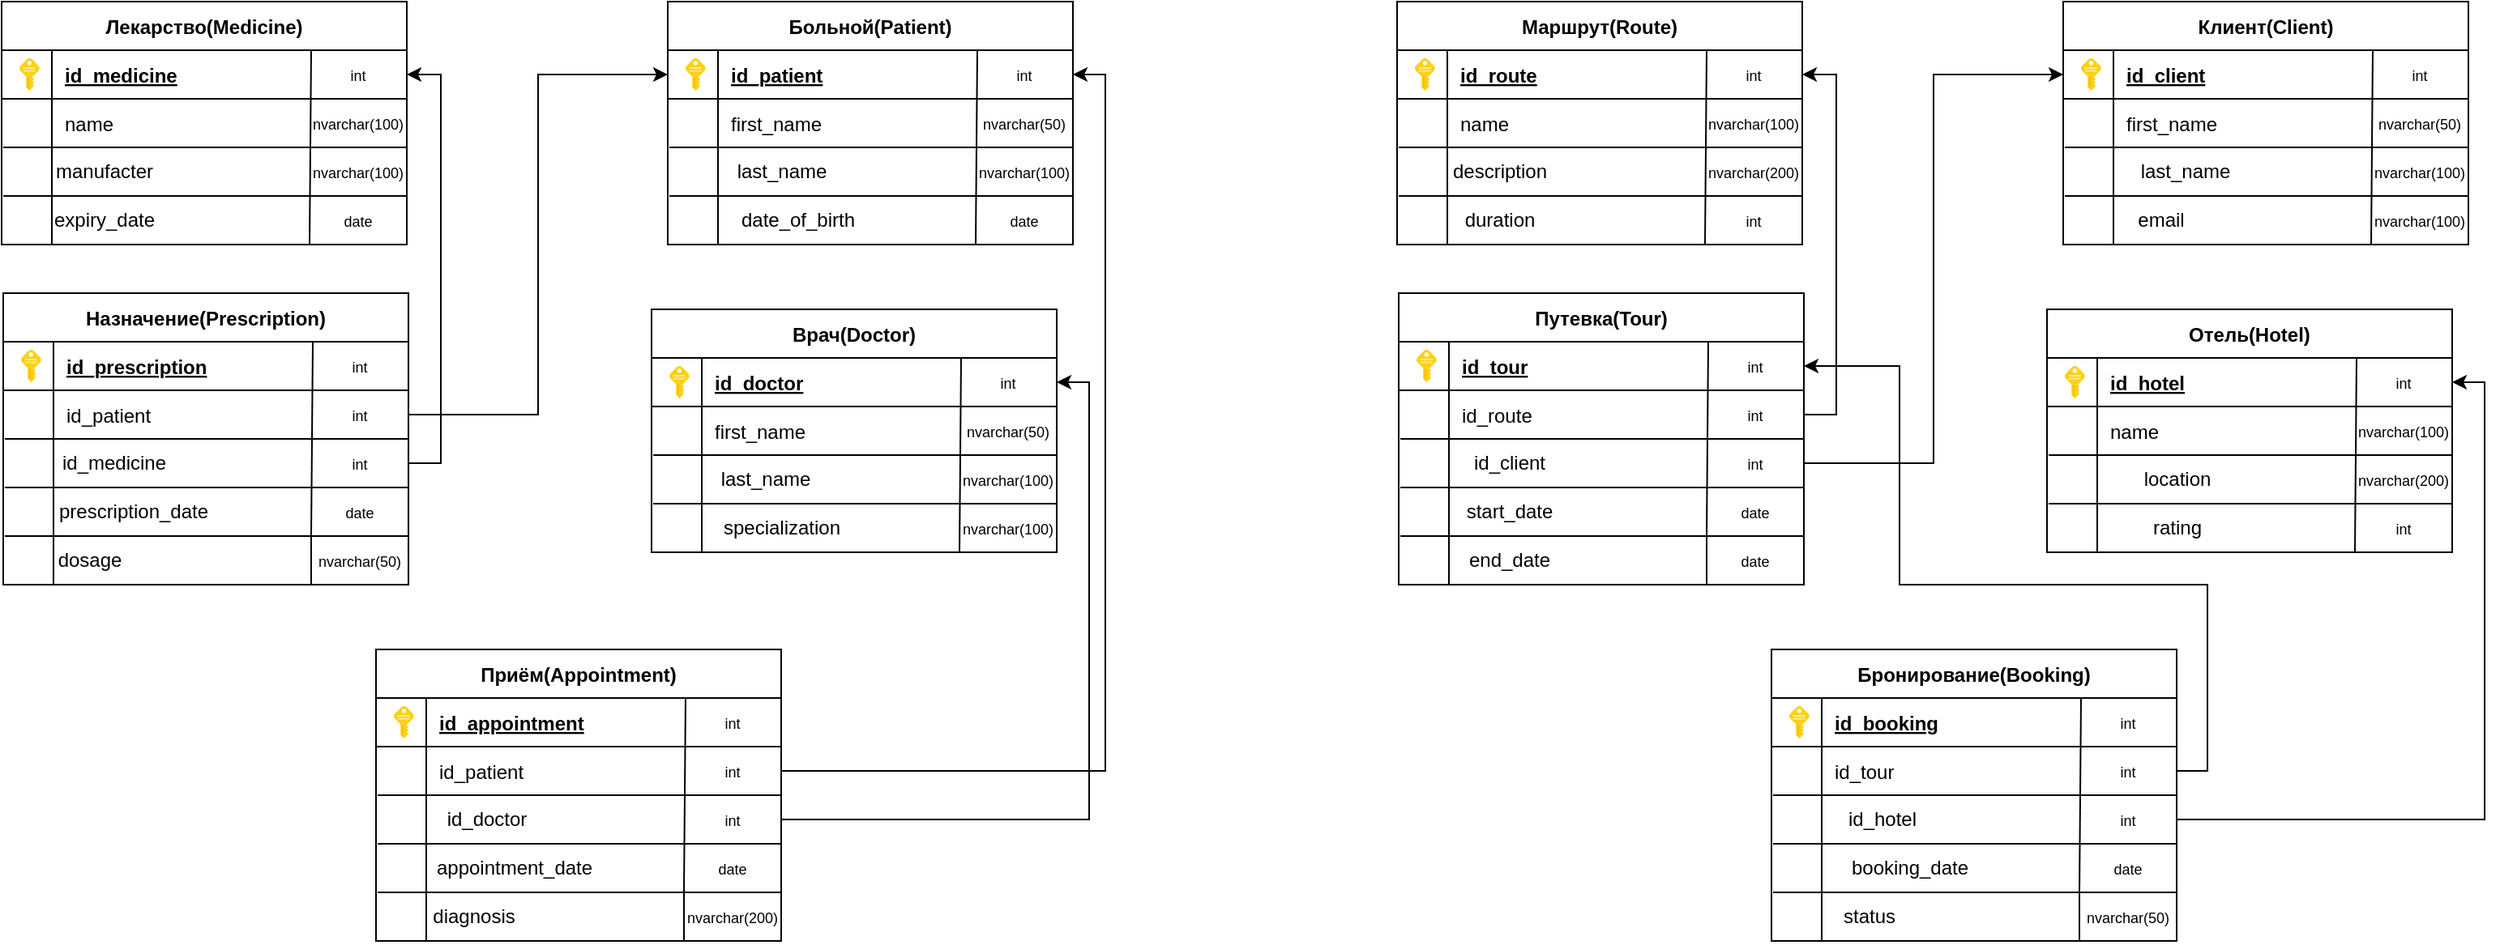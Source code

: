 <mxfile version="26.1.0">
  <diagram id="R2lEEEUBdFMjLlhIrx00" name="Page-1">
    <mxGraphModel dx="1000" dy="530" grid="1" gridSize="10" guides="1" tooltips="1" connect="1" arrows="1" fold="1" page="1" pageScale="1" pageWidth="850" pageHeight="1100" math="0" shadow="0" extFonts="Permanent Marker^https://fonts.googleapis.com/css?family=Permanent+Marker">
      <root>
        <mxCell id="0" />
        <mxCell id="1" parent="0" />
        <mxCell id="zorzBeJoC_5ed7MFmsv5-13" value="" style="group" vertex="1" connectable="0" parent="1">
          <mxGeometry x="49" y="20" width="250" height="150" as="geometry" />
        </mxCell>
        <mxCell id="C-vyLk0tnHw3VtMMgP7b-23" value="Лекарство(Medicine)" style="shape=table;startSize=30;container=1;collapsible=1;childLayout=tableLayout;fixedRows=1;rowLines=0;fontStyle=1;align=center;resizeLast=1;" parent="zorzBeJoC_5ed7MFmsv5-13" vertex="1">
          <mxGeometry width="250" height="150" as="geometry" />
        </mxCell>
        <mxCell id="C-vyLk0tnHw3VtMMgP7b-24" value="" style="shape=partialRectangle;collapsible=0;dropTarget=0;pointerEvents=0;fillColor=none;points=[[0,0.5],[1,0.5]];portConstraint=eastwest;top=0;left=0;right=0;bottom=1;" parent="C-vyLk0tnHw3VtMMgP7b-23" vertex="1">
          <mxGeometry y="30" width="250" height="30" as="geometry" />
        </mxCell>
        <mxCell id="C-vyLk0tnHw3VtMMgP7b-25" value="" style="shape=partialRectangle;overflow=hidden;connectable=0;fillColor=none;top=0;left=0;bottom=0;right=0;fontStyle=1;" parent="C-vyLk0tnHw3VtMMgP7b-24" vertex="1">
          <mxGeometry width="31" height="30" as="geometry">
            <mxRectangle width="31" height="30" as="alternateBounds" />
          </mxGeometry>
        </mxCell>
        <mxCell id="C-vyLk0tnHw3VtMMgP7b-26" value="id_medicine" style="shape=partialRectangle;overflow=hidden;connectable=0;fillColor=none;top=0;left=0;bottom=0;right=0;align=left;spacingLeft=6;fontStyle=5;" parent="C-vyLk0tnHw3VtMMgP7b-24" vertex="1">
          <mxGeometry x="31" width="219" height="30" as="geometry">
            <mxRectangle width="219" height="30" as="alternateBounds" />
          </mxGeometry>
        </mxCell>
        <mxCell id="C-vyLk0tnHw3VtMMgP7b-27" value="" style="shape=partialRectangle;collapsible=0;dropTarget=0;pointerEvents=0;fillColor=none;points=[[0,0.5],[1,0.5]];portConstraint=eastwest;top=0;left=0;right=0;bottom=0;" parent="C-vyLk0tnHw3VtMMgP7b-23" vertex="1">
          <mxGeometry y="60" width="250" height="30" as="geometry" />
        </mxCell>
        <mxCell id="C-vyLk0tnHw3VtMMgP7b-28" value="" style="shape=partialRectangle;overflow=hidden;connectable=0;fillColor=none;top=0;left=0;bottom=0;right=0;" parent="C-vyLk0tnHw3VtMMgP7b-27" vertex="1">
          <mxGeometry width="31" height="30" as="geometry">
            <mxRectangle width="31" height="30" as="alternateBounds" />
          </mxGeometry>
        </mxCell>
        <mxCell id="C-vyLk0tnHw3VtMMgP7b-29" value="name" style="shape=partialRectangle;overflow=hidden;connectable=0;fillColor=none;top=0;left=0;bottom=0;right=0;align=left;spacingLeft=6;" parent="C-vyLk0tnHw3VtMMgP7b-27" vertex="1">
          <mxGeometry x="31" width="219" height="30" as="geometry">
            <mxRectangle width="219" height="30" as="alternateBounds" />
          </mxGeometry>
        </mxCell>
        <mxCell id="zorzBeJoC_5ed7MFmsv5-1" value="" style="endArrow=none;html=1;rounded=0;exitX=0;exitY=1;exitDx=0;exitDy=0;" edge="1" parent="zorzBeJoC_5ed7MFmsv5-13" source="zorzBeJoC_5ed7MFmsv5-9">
          <mxGeometry width="50" height="50" relative="1" as="geometry">
            <mxPoint x="191" y="240" as="sourcePoint" />
            <mxPoint x="191" y="30" as="targetPoint" />
          </mxGeometry>
        </mxCell>
        <mxCell id="zorzBeJoC_5ed7MFmsv5-2" value="" style="endArrow=none;html=1;rounded=0;" edge="1" parent="zorzBeJoC_5ed7MFmsv5-13">
          <mxGeometry width="50" height="50" relative="1" as="geometry">
            <mxPoint x="31" y="150" as="sourcePoint" />
            <mxPoint x="31" y="30" as="targetPoint" />
          </mxGeometry>
        </mxCell>
        <mxCell id="zorzBeJoC_5ed7MFmsv5-4" value="&lt;font style=&quot;font-size: 9px;&quot;&gt;int&lt;/font&gt;" style="text;html=1;align=center;verticalAlign=middle;whiteSpace=wrap;rounded=0;" vertex="1" parent="zorzBeJoC_5ed7MFmsv5-13">
          <mxGeometry x="190" y="30" width="60" height="30" as="geometry" />
        </mxCell>
        <mxCell id="zorzBeJoC_5ed7MFmsv5-5" value="" style="image;sketch=0;aspect=fixed;html=1;points=[];align=center;fontSize=12;image=img/lib/mscae/Key.svg;" vertex="1" parent="zorzBeJoC_5ed7MFmsv5-13">
          <mxGeometry x="11" y="35" width="12.4" height="20" as="geometry" />
        </mxCell>
        <mxCell id="zorzBeJoC_5ed7MFmsv5-7" value="&lt;font style=&quot;font-size: 9px;&quot;&gt;nvarchar(100)&lt;/font&gt;" style="text;html=1;align=center;verticalAlign=middle;whiteSpace=wrap;rounded=0;" vertex="1" parent="zorzBeJoC_5ed7MFmsv5-13">
          <mxGeometry x="190" y="60" width="60" height="30" as="geometry" />
        </mxCell>
        <mxCell id="zorzBeJoC_5ed7MFmsv5-8" value="&lt;span style=&quot;font-size: 9px;&quot;&gt;nvarchar(100)&lt;/span&gt;" style="text;html=1;align=center;verticalAlign=middle;whiteSpace=wrap;rounded=0;" vertex="1" parent="zorzBeJoC_5ed7MFmsv5-13">
          <mxGeometry x="190" y="90" width="60" height="30" as="geometry" />
        </mxCell>
        <mxCell id="zorzBeJoC_5ed7MFmsv5-9" value="&lt;font style=&quot;font-size: 9px;&quot;&gt;date&lt;/font&gt;" style="text;html=1;align=center;verticalAlign=middle;whiteSpace=wrap;rounded=0;" vertex="1" parent="zorzBeJoC_5ed7MFmsv5-13">
          <mxGeometry x="190" y="120" width="60" height="30" as="geometry" />
        </mxCell>
        <mxCell id="zorzBeJoC_5ed7MFmsv5-11" value="" style="endArrow=none;html=1;rounded=0;exitX=1;exitY=1;exitDx=0;exitDy=0;" edge="1" parent="zorzBeJoC_5ed7MFmsv5-13" source="zorzBeJoC_5ed7MFmsv5-7">
          <mxGeometry width="50" height="50" relative="1" as="geometry">
            <mxPoint x="-49" y="140" as="sourcePoint" />
            <mxPoint x="1" y="90" as="targetPoint" />
          </mxGeometry>
        </mxCell>
        <mxCell id="zorzBeJoC_5ed7MFmsv5-12" value="" style="endArrow=none;html=1;rounded=0;exitX=1;exitY=1;exitDx=0;exitDy=0;" edge="1" parent="zorzBeJoC_5ed7MFmsv5-13">
          <mxGeometry width="50" height="50" relative="1" as="geometry">
            <mxPoint x="250" y="120" as="sourcePoint" />
            <mxPoint x="1" y="120" as="targetPoint" />
          </mxGeometry>
        </mxCell>
        <mxCell id="zorzBeJoC_5ed7MFmsv5-14" value="manufacter" style="text;html=1;align=center;verticalAlign=middle;resizable=0;points=[];autosize=1;strokeColor=none;fillColor=none;" vertex="1" parent="zorzBeJoC_5ed7MFmsv5-13">
          <mxGeometry x="23.4" y="90" width="80" height="30" as="geometry" />
        </mxCell>
        <mxCell id="zorzBeJoC_5ed7MFmsv5-15" value="expiry_date" style="text;html=1;align=center;verticalAlign=middle;resizable=0;points=[];autosize=1;strokeColor=none;fillColor=none;" vertex="1" parent="zorzBeJoC_5ed7MFmsv5-13">
          <mxGeometry x="18.4" y="120" width="90" height="30" as="geometry" />
        </mxCell>
        <mxCell id="zorzBeJoC_5ed7MFmsv5-16" value="" style="group" vertex="1" connectable="0" parent="1">
          <mxGeometry x="460" y="20" width="250" height="150" as="geometry" />
        </mxCell>
        <mxCell id="zorzBeJoC_5ed7MFmsv5-17" value="Больной(Patient)" style="shape=table;startSize=30;container=1;collapsible=1;childLayout=tableLayout;fixedRows=1;rowLines=0;fontStyle=1;align=center;resizeLast=1;" vertex="1" parent="zorzBeJoC_5ed7MFmsv5-16">
          <mxGeometry width="250" height="150" as="geometry" />
        </mxCell>
        <mxCell id="zorzBeJoC_5ed7MFmsv5-18" value="" style="shape=partialRectangle;collapsible=0;dropTarget=0;pointerEvents=0;fillColor=none;points=[[0,0.5],[1,0.5]];portConstraint=eastwest;top=0;left=0;right=0;bottom=1;" vertex="1" parent="zorzBeJoC_5ed7MFmsv5-17">
          <mxGeometry y="30" width="250" height="30" as="geometry" />
        </mxCell>
        <mxCell id="zorzBeJoC_5ed7MFmsv5-19" value="" style="shape=partialRectangle;overflow=hidden;connectable=0;fillColor=none;top=0;left=0;bottom=0;right=0;fontStyle=1;" vertex="1" parent="zorzBeJoC_5ed7MFmsv5-18">
          <mxGeometry width="31" height="30" as="geometry">
            <mxRectangle width="31" height="30" as="alternateBounds" />
          </mxGeometry>
        </mxCell>
        <mxCell id="zorzBeJoC_5ed7MFmsv5-20" value="id_patient" style="shape=partialRectangle;overflow=hidden;connectable=0;fillColor=none;top=0;left=0;bottom=0;right=0;align=left;spacingLeft=6;fontStyle=5;" vertex="1" parent="zorzBeJoC_5ed7MFmsv5-18">
          <mxGeometry x="31" width="219" height="30" as="geometry">
            <mxRectangle width="219" height="30" as="alternateBounds" />
          </mxGeometry>
        </mxCell>
        <mxCell id="zorzBeJoC_5ed7MFmsv5-21" value="" style="shape=partialRectangle;collapsible=0;dropTarget=0;pointerEvents=0;fillColor=none;points=[[0,0.5],[1,0.5]];portConstraint=eastwest;top=0;left=0;right=0;bottom=0;" vertex="1" parent="zorzBeJoC_5ed7MFmsv5-17">
          <mxGeometry y="60" width="250" height="30" as="geometry" />
        </mxCell>
        <mxCell id="zorzBeJoC_5ed7MFmsv5-22" value="" style="shape=partialRectangle;overflow=hidden;connectable=0;fillColor=none;top=0;left=0;bottom=0;right=0;" vertex="1" parent="zorzBeJoC_5ed7MFmsv5-21">
          <mxGeometry width="31" height="30" as="geometry">
            <mxRectangle width="31" height="30" as="alternateBounds" />
          </mxGeometry>
        </mxCell>
        <mxCell id="zorzBeJoC_5ed7MFmsv5-23" value="first_name" style="shape=partialRectangle;overflow=hidden;connectable=0;fillColor=none;top=0;left=0;bottom=0;right=0;align=left;spacingLeft=6;" vertex="1" parent="zorzBeJoC_5ed7MFmsv5-21">
          <mxGeometry x="31" width="219" height="30" as="geometry">
            <mxRectangle width="219" height="30" as="alternateBounds" />
          </mxGeometry>
        </mxCell>
        <mxCell id="zorzBeJoC_5ed7MFmsv5-24" value="" style="endArrow=none;html=1;rounded=0;exitX=0;exitY=1;exitDx=0;exitDy=0;" edge="1" parent="zorzBeJoC_5ed7MFmsv5-16" source="zorzBeJoC_5ed7MFmsv5-30">
          <mxGeometry width="50" height="50" relative="1" as="geometry">
            <mxPoint x="191" y="240" as="sourcePoint" />
            <mxPoint x="191" y="30" as="targetPoint" />
          </mxGeometry>
        </mxCell>
        <mxCell id="zorzBeJoC_5ed7MFmsv5-25" value="" style="endArrow=none;html=1;rounded=0;" edge="1" parent="zorzBeJoC_5ed7MFmsv5-16">
          <mxGeometry width="50" height="50" relative="1" as="geometry">
            <mxPoint x="31" y="150" as="sourcePoint" />
            <mxPoint x="31" y="30" as="targetPoint" />
          </mxGeometry>
        </mxCell>
        <mxCell id="zorzBeJoC_5ed7MFmsv5-26" value="&lt;font style=&quot;font-size: 9px;&quot;&gt;int&lt;/font&gt;" style="text;html=1;align=center;verticalAlign=middle;whiteSpace=wrap;rounded=0;" vertex="1" parent="zorzBeJoC_5ed7MFmsv5-16">
          <mxGeometry x="190" y="30" width="60" height="30" as="geometry" />
        </mxCell>
        <mxCell id="zorzBeJoC_5ed7MFmsv5-27" value="" style="image;sketch=0;aspect=fixed;html=1;points=[];align=center;fontSize=12;image=img/lib/mscae/Key.svg;" vertex="1" parent="zorzBeJoC_5ed7MFmsv5-16">
          <mxGeometry x="11" y="35" width="12.4" height="20" as="geometry" />
        </mxCell>
        <mxCell id="zorzBeJoC_5ed7MFmsv5-28" value="&lt;font style=&quot;font-size: 9px;&quot;&gt;nvarchar(50)&lt;/font&gt;" style="text;html=1;align=center;verticalAlign=middle;whiteSpace=wrap;rounded=0;" vertex="1" parent="zorzBeJoC_5ed7MFmsv5-16">
          <mxGeometry x="190" y="60" width="60" height="30" as="geometry" />
        </mxCell>
        <mxCell id="zorzBeJoC_5ed7MFmsv5-29" value="&lt;span style=&quot;font-size: 9px;&quot;&gt;nvarchar(100)&lt;/span&gt;" style="text;html=1;align=center;verticalAlign=middle;whiteSpace=wrap;rounded=0;" vertex="1" parent="zorzBeJoC_5ed7MFmsv5-16">
          <mxGeometry x="190" y="90" width="60" height="30" as="geometry" />
        </mxCell>
        <mxCell id="zorzBeJoC_5ed7MFmsv5-30" value="&lt;font style=&quot;font-size: 9px;&quot;&gt;date&lt;/font&gt;" style="text;html=1;align=center;verticalAlign=middle;whiteSpace=wrap;rounded=0;" vertex="1" parent="zorzBeJoC_5ed7MFmsv5-16">
          <mxGeometry x="190" y="120" width="60" height="30" as="geometry" />
        </mxCell>
        <mxCell id="zorzBeJoC_5ed7MFmsv5-31" value="" style="endArrow=none;html=1;rounded=0;exitX=1;exitY=1;exitDx=0;exitDy=0;" edge="1" parent="zorzBeJoC_5ed7MFmsv5-16" source="zorzBeJoC_5ed7MFmsv5-28">
          <mxGeometry width="50" height="50" relative="1" as="geometry">
            <mxPoint x="-49" y="140" as="sourcePoint" />
            <mxPoint x="1" y="90" as="targetPoint" />
          </mxGeometry>
        </mxCell>
        <mxCell id="zorzBeJoC_5ed7MFmsv5-32" value="" style="endArrow=none;html=1;rounded=0;exitX=1;exitY=1;exitDx=0;exitDy=0;" edge="1" parent="zorzBeJoC_5ed7MFmsv5-16">
          <mxGeometry width="50" height="50" relative="1" as="geometry">
            <mxPoint x="250" y="120" as="sourcePoint" />
            <mxPoint x="1" y="120" as="targetPoint" />
          </mxGeometry>
        </mxCell>
        <mxCell id="zorzBeJoC_5ed7MFmsv5-33" value="last_name" style="text;html=1;align=center;verticalAlign=middle;resizable=0;points=[];autosize=1;strokeColor=none;fillColor=none;" vertex="1" parent="zorzBeJoC_5ed7MFmsv5-16">
          <mxGeometry x="30.0" y="90" width="80" height="30" as="geometry" />
        </mxCell>
        <mxCell id="zorzBeJoC_5ed7MFmsv5-34" value="date_of_birth" style="text;html=1;align=center;verticalAlign=middle;resizable=0;points=[];autosize=1;strokeColor=none;fillColor=none;" vertex="1" parent="zorzBeJoC_5ed7MFmsv5-16">
          <mxGeometry x="35.0" y="120" width="90" height="30" as="geometry" />
        </mxCell>
        <mxCell id="zorzBeJoC_5ed7MFmsv5-36" value="" style="group" vertex="1" connectable="0" parent="1">
          <mxGeometry x="50" y="200" width="250" height="180" as="geometry" />
        </mxCell>
        <mxCell id="zorzBeJoC_5ed7MFmsv5-37" value="Назначение(Prescription)" style="shape=table;startSize=30;container=1;collapsible=1;childLayout=tableLayout;fixedRows=1;rowLines=0;fontStyle=1;align=center;resizeLast=1;" vertex="1" parent="zorzBeJoC_5ed7MFmsv5-36">
          <mxGeometry width="250" height="180" as="geometry" />
        </mxCell>
        <mxCell id="zorzBeJoC_5ed7MFmsv5-38" value="" style="shape=partialRectangle;collapsible=0;dropTarget=0;pointerEvents=0;fillColor=none;points=[[0,0.5],[1,0.5]];portConstraint=eastwest;top=0;left=0;right=0;bottom=1;" vertex="1" parent="zorzBeJoC_5ed7MFmsv5-37">
          <mxGeometry y="30" width="250" height="30" as="geometry" />
        </mxCell>
        <mxCell id="zorzBeJoC_5ed7MFmsv5-39" value="" style="shape=partialRectangle;overflow=hidden;connectable=0;fillColor=none;top=0;left=0;bottom=0;right=0;fontStyle=1;" vertex="1" parent="zorzBeJoC_5ed7MFmsv5-38">
          <mxGeometry width="31" height="30" as="geometry">
            <mxRectangle width="31" height="30" as="alternateBounds" />
          </mxGeometry>
        </mxCell>
        <mxCell id="zorzBeJoC_5ed7MFmsv5-40" value="id_prescription" style="shape=partialRectangle;overflow=hidden;connectable=0;fillColor=none;top=0;left=0;bottom=0;right=0;align=left;spacingLeft=6;fontStyle=5;" vertex="1" parent="zorzBeJoC_5ed7MFmsv5-38">
          <mxGeometry x="31" width="219" height="30" as="geometry">
            <mxRectangle width="219" height="30" as="alternateBounds" />
          </mxGeometry>
        </mxCell>
        <mxCell id="zorzBeJoC_5ed7MFmsv5-41" value="" style="shape=partialRectangle;collapsible=0;dropTarget=0;pointerEvents=0;fillColor=none;points=[[0,0.5],[1,0.5]];portConstraint=eastwest;top=0;left=0;right=0;bottom=0;" vertex="1" parent="zorzBeJoC_5ed7MFmsv5-37">
          <mxGeometry y="60" width="250" height="30" as="geometry" />
        </mxCell>
        <mxCell id="zorzBeJoC_5ed7MFmsv5-42" value="" style="shape=partialRectangle;overflow=hidden;connectable=0;fillColor=none;top=0;left=0;bottom=0;right=0;" vertex="1" parent="zorzBeJoC_5ed7MFmsv5-41">
          <mxGeometry width="31" height="30" as="geometry">
            <mxRectangle width="31" height="30" as="alternateBounds" />
          </mxGeometry>
        </mxCell>
        <mxCell id="zorzBeJoC_5ed7MFmsv5-43" value="id_patient" style="shape=partialRectangle;overflow=hidden;connectable=0;fillColor=none;top=0;left=0;bottom=0;right=0;align=left;spacingLeft=6;" vertex="1" parent="zorzBeJoC_5ed7MFmsv5-41">
          <mxGeometry x="31" width="219" height="30" as="geometry">
            <mxRectangle width="219" height="30" as="alternateBounds" />
          </mxGeometry>
        </mxCell>
        <mxCell id="zorzBeJoC_5ed7MFmsv5-44" value="" style="endArrow=none;html=1;rounded=0;exitX=0;exitY=1;exitDx=0;exitDy=0;" edge="1" parent="zorzBeJoC_5ed7MFmsv5-36" source="zorzBeJoC_5ed7MFmsv5-50">
          <mxGeometry width="50" height="50" relative="1" as="geometry">
            <mxPoint x="191" y="240" as="sourcePoint" />
            <mxPoint x="191" y="30" as="targetPoint" />
          </mxGeometry>
        </mxCell>
        <mxCell id="zorzBeJoC_5ed7MFmsv5-45" value="" style="endArrow=none;html=1;rounded=0;" edge="1" parent="zorzBeJoC_5ed7MFmsv5-36">
          <mxGeometry width="50" height="50" relative="1" as="geometry">
            <mxPoint x="31" y="180" as="sourcePoint" />
            <mxPoint x="31" y="30" as="targetPoint" />
          </mxGeometry>
        </mxCell>
        <mxCell id="zorzBeJoC_5ed7MFmsv5-46" value="&lt;font style=&quot;font-size: 9px;&quot;&gt;int&lt;/font&gt;" style="text;html=1;align=center;verticalAlign=middle;whiteSpace=wrap;rounded=0;" vertex="1" parent="zorzBeJoC_5ed7MFmsv5-36">
          <mxGeometry x="190" y="30" width="60" height="30" as="geometry" />
        </mxCell>
        <mxCell id="zorzBeJoC_5ed7MFmsv5-47" value="" style="image;sketch=0;aspect=fixed;html=1;points=[];align=center;fontSize=12;image=img/lib/mscae/Key.svg;" vertex="1" parent="zorzBeJoC_5ed7MFmsv5-36">
          <mxGeometry x="11" y="35" width="12.4" height="20" as="geometry" />
        </mxCell>
        <mxCell id="zorzBeJoC_5ed7MFmsv5-48" value="&lt;font style=&quot;font-size: 9px;&quot;&gt;int&lt;/font&gt;" style="text;html=1;align=center;verticalAlign=middle;whiteSpace=wrap;rounded=0;" vertex="1" parent="zorzBeJoC_5ed7MFmsv5-36">
          <mxGeometry x="190" y="60" width="60" height="30" as="geometry" />
        </mxCell>
        <mxCell id="zorzBeJoC_5ed7MFmsv5-49" value="&lt;span style=&quot;font-size: 9px;&quot;&gt;int&lt;/span&gt;" style="text;html=1;align=center;verticalAlign=middle;whiteSpace=wrap;rounded=0;" vertex="1" parent="zorzBeJoC_5ed7MFmsv5-36">
          <mxGeometry x="190" y="90" width="60" height="30" as="geometry" />
        </mxCell>
        <mxCell id="zorzBeJoC_5ed7MFmsv5-50" value="&lt;font style=&quot;font-size: 9px;&quot;&gt;date&lt;/font&gt;" style="text;html=1;align=center;verticalAlign=middle;whiteSpace=wrap;rounded=0;" vertex="1" parent="zorzBeJoC_5ed7MFmsv5-36">
          <mxGeometry x="190" y="120" width="60" height="30" as="geometry" />
        </mxCell>
        <mxCell id="zorzBeJoC_5ed7MFmsv5-51" value="" style="endArrow=none;html=1;rounded=0;exitX=1;exitY=1;exitDx=0;exitDy=0;" edge="1" parent="zorzBeJoC_5ed7MFmsv5-36" source="zorzBeJoC_5ed7MFmsv5-48">
          <mxGeometry width="50" height="50" relative="1" as="geometry">
            <mxPoint x="-49" y="140" as="sourcePoint" />
            <mxPoint x="1" y="90" as="targetPoint" />
          </mxGeometry>
        </mxCell>
        <mxCell id="zorzBeJoC_5ed7MFmsv5-52" value="" style="endArrow=none;html=1;rounded=0;exitX=1;exitY=1;exitDx=0;exitDy=0;" edge="1" parent="zorzBeJoC_5ed7MFmsv5-36">
          <mxGeometry width="50" height="50" relative="1" as="geometry">
            <mxPoint x="250" y="120" as="sourcePoint" />
            <mxPoint x="1" y="120" as="targetPoint" />
          </mxGeometry>
        </mxCell>
        <mxCell id="zorzBeJoC_5ed7MFmsv5-53" value="id_medicine" style="text;html=1;align=center;verticalAlign=middle;resizable=0;points=[];autosize=1;strokeColor=none;fillColor=none;" vertex="1" parent="zorzBeJoC_5ed7MFmsv5-36">
          <mxGeometry x="23.4" y="90" width="90" height="30" as="geometry" />
        </mxCell>
        <mxCell id="zorzBeJoC_5ed7MFmsv5-54" value="prescription_date" style="text;html=1;align=center;verticalAlign=middle;resizable=0;points=[];autosize=1;strokeColor=none;fillColor=none;" vertex="1" parent="zorzBeJoC_5ed7MFmsv5-36">
          <mxGeometry x="20.0" y="120" width="120" height="30" as="geometry" />
        </mxCell>
        <mxCell id="zorzBeJoC_5ed7MFmsv5-55" value="" style="endArrow=none;html=1;rounded=0;exitX=1;exitY=1;exitDx=0;exitDy=0;" edge="1" parent="zorzBeJoC_5ed7MFmsv5-36">
          <mxGeometry width="50" height="50" relative="1" as="geometry">
            <mxPoint x="250" y="150" as="sourcePoint" />
            <mxPoint x="1" y="150" as="targetPoint" />
          </mxGeometry>
        </mxCell>
        <mxCell id="zorzBeJoC_5ed7MFmsv5-59" value="dosage" style="text;html=1;align=center;verticalAlign=middle;resizable=0;points=[];autosize=1;strokeColor=none;fillColor=none;" vertex="1" parent="zorzBeJoC_5ed7MFmsv5-36">
          <mxGeometry x="23.4" y="150" width="60" height="30" as="geometry" />
        </mxCell>
        <mxCell id="zorzBeJoC_5ed7MFmsv5-82" value="&lt;font style=&quot;font-size: 9px;&quot;&gt;nvarchar(50)&lt;/font&gt;" style="text;html=1;align=center;verticalAlign=middle;whiteSpace=wrap;rounded=0;" vertex="1" parent="zorzBeJoC_5ed7MFmsv5-36">
          <mxGeometry x="190" y="150" width="60" height="30" as="geometry" />
        </mxCell>
        <mxCell id="zorzBeJoC_5ed7MFmsv5-58" value="" style="endArrow=none;html=1;rounded=0;entryX=0;entryY=1;entryDx=0;entryDy=0;" edge="1" parent="1" target="zorzBeJoC_5ed7MFmsv5-50">
          <mxGeometry width="50" height="50" relative="1" as="geometry">
            <mxPoint x="240" y="380" as="sourcePoint" />
            <mxPoint x="290" y="320" as="targetPoint" />
          </mxGeometry>
        </mxCell>
        <mxCell id="zorzBeJoC_5ed7MFmsv5-83" value="" style="group" vertex="1" connectable="0" parent="1">
          <mxGeometry x="450" y="210" width="250" height="150" as="geometry" />
        </mxCell>
        <mxCell id="zorzBeJoC_5ed7MFmsv5-84" value="Врач(Doctor)" style="shape=table;startSize=30;container=1;collapsible=1;childLayout=tableLayout;fixedRows=1;rowLines=0;fontStyle=1;align=center;resizeLast=1;" vertex="1" parent="zorzBeJoC_5ed7MFmsv5-83">
          <mxGeometry width="250" height="150" as="geometry" />
        </mxCell>
        <mxCell id="zorzBeJoC_5ed7MFmsv5-85" value="" style="shape=partialRectangle;collapsible=0;dropTarget=0;pointerEvents=0;fillColor=none;points=[[0,0.5],[1,0.5]];portConstraint=eastwest;top=0;left=0;right=0;bottom=1;" vertex="1" parent="zorzBeJoC_5ed7MFmsv5-84">
          <mxGeometry y="30" width="250" height="30" as="geometry" />
        </mxCell>
        <mxCell id="zorzBeJoC_5ed7MFmsv5-86" value="" style="shape=partialRectangle;overflow=hidden;connectable=0;fillColor=none;top=0;left=0;bottom=0;right=0;fontStyle=1;" vertex="1" parent="zorzBeJoC_5ed7MFmsv5-85">
          <mxGeometry width="31" height="30" as="geometry">
            <mxRectangle width="31" height="30" as="alternateBounds" />
          </mxGeometry>
        </mxCell>
        <mxCell id="zorzBeJoC_5ed7MFmsv5-87" value="id_doctor" style="shape=partialRectangle;overflow=hidden;connectable=0;fillColor=none;top=0;left=0;bottom=0;right=0;align=left;spacingLeft=6;fontStyle=5;" vertex="1" parent="zorzBeJoC_5ed7MFmsv5-85">
          <mxGeometry x="31" width="219" height="30" as="geometry">
            <mxRectangle width="219" height="30" as="alternateBounds" />
          </mxGeometry>
        </mxCell>
        <mxCell id="zorzBeJoC_5ed7MFmsv5-88" value="" style="shape=partialRectangle;collapsible=0;dropTarget=0;pointerEvents=0;fillColor=none;points=[[0,0.5],[1,0.5]];portConstraint=eastwest;top=0;left=0;right=0;bottom=0;" vertex="1" parent="zorzBeJoC_5ed7MFmsv5-84">
          <mxGeometry y="60" width="250" height="30" as="geometry" />
        </mxCell>
        <mxCell id="zorzBeJoC_5ed7MFmsv5-89" value="" style="shape=partialRectangle;overflow=hidden;connectable=0;fillColor=none;top=0;left=0;bottom=0;right=0;" vertex="1" parent="zorzBeJoC_5ed7MFmsv5-88">
          <mxGeometry width="31" height="30" as="geometry">
            <mxRectangle width="31" height="30" as="alternateBounds" />
          </mxGeometry>
        </mxCell>
        <mxCell id="zorzBeJoC_5ed7MFmsv5-90" value="first_name" style="shape=partialRectangle;overflow=hidden;connectable=0;fillColor=none;top=0;left=0;bottom=0;right=0;align=left;spacingLeft=6;" vertex="1" parent="zorzBeJoC_5ed7MFmsv5-88">
          <mxGeometry x="31" width="219" height="30" as="geometry">
            <mxRectangle width="219" height="30" as="alternateBounds" />
          </mxGeometry>
        </mxCell>
        <mxCell id="zorzBeJoC_5ed7MFmsv5-91" value="" style="endArrow=none;html=1;rounded=0;exitX=0;exitY=1;exitDx=0;exitDy=0;" edge="1" parent="zorzBeJoC_5ed7MFmsv5-83" source="zorzBeJoC_5ed7MFmsv5-97">
          <mxGeometry width="50" height="50" relative="1" as="geometry">
            <mxPoint x="191" y="240" as="sourcePoint" />
            <mxPoint x="191" y="30" as="targetPoint" />
          </mxGeometry>
        </mxCell>
        <mxCell id="zorzBeJoC_5ed7MFmsv5-92" value="" style="endArrow=none;html=1;rounded=0;" edge="1" parent="zorzBeJoC_5ed7MFmsv5-83">
          <mxGeometry width="50" height="50" relative="1" as="geometry">
            <mxPoint x="31" y="150" as="sourcePoint" />
            <mxPoint x="31" y="30" as="targetPoint" />
          </mxGeometry>
        </mxCell>
        <mxCell id="zorzBeJoC_5ed7MFmsv5-93" value="&lt;font style=&quot;font-size: 9px;&quot;&gt;int&lt;/font&gt;" style="text;html=1;align=center;verticalAlign=middle;whiteSpace=wrap;rounded=0;" vertex="1" parent="zorzBeJoC_5ed7MFmsv5-83">
          <mxGeometry x="190" y="30" width="60" height="30" as="geometry" />
        </mxCell>
        <mxCell id="zorzBeJoC_5ed7MFmsv5-94" value="" style="image;sketch=0;aspect=fixed;html=1;points=[];align=center;fontSize=12;image=img/lib/mscae/Key.svg;" vertex="1" parent="zorzBeJoC_5ed7MFmsv5-83">
          <mxGeometry x="11" y="35" width="12.4" height="20" as="geometry" />
        </mxCell>
        <mxCell id="zorzBeJoC_5ed7MFmsv5-95" value="&lt;font style=&quot;font-size: 9px;&quot;&gt;nvarchar(50)&lt;/font&gt;" style="text;html=1;align=center;verticalAlign=middle;whiteSpace=wrap;rounded=0;" vertex="1" parent="zorzBeJoC_5ed7MFmsv5-83">
          <mxGeometry x="190" y="60" width="60" height="30" as="geometry" />
        </mxCell>
        <mxCell id="zorzBeJoC_5ed7MFmsv5-96" value="&lt;span style=&quot;font-size: 9px;&quot;&gt;nvarchar(100)&lt;/span&gt;" style="text;html=1;align=center;verticalAlign=middle;whiteSpace=wrap;rounded=0;" vertex="1" parent="zorzBeJoC_5ed7MFmsv5-83">
          <mxGeometry x="190" y="90" width="60" height="30" as="geometry" />
        </mxCell>
        <mxCell id="zorzBeJoC_5ed7MFmsv5-97" value="&lt;font style=&quot;font-size: 9px;&quot;&gt;nvarchar(100)&lt;/font&gt;" style="text;html=1;align=center;verticalAlign=middle;whiteSpace=wrap;rounded=0;" vertex="1" parent="zorzBeJoC_5ed7MFmsv5-83">
          <mxGeometry x="190" y="120" width="60" height="30" as="geometry" />
        </mxCell>
        <mxCell id="zorzBeJoC_5ed7MFmsv5-98" value="" style="endArrow=none;html=1;rounded=0;exitX=1;exitY=1;exitDx=0;exitDy=0;" edge="1" parent="zorzBeJoC_5ed7MFmsv5-83" source="zorzBeJoC_5ed7MFmsv5-95">
          <mxGeometry width="50" height="50" relative="1" as="geometry">
            <mxPoint x="-49" y="140" as="sourcePoint" />
            <mxPoint x="1" y="90" as="targetPoint" />
          </mxGeometry>
        </mxCell>
        <mxCell id="zorzBeJoC_5ed7MFmsv5-99" value="" style="endArrow=none;html=1;rounded=0;exitX=1;exitY=1;exitDx=0;exitDy=0;" edge="1" parent="zorzBeJoC_5ed7MFmsv5-83">
          <mxGeometry width="50" height="50" relative="1" as="geometry">
            <mxPoint x="250" y="120" as="sourcePoint" />
            <mxPoint x="1" y="120" as="targetPoint" />
          </mxGeometry>
        </mxCell>
        <mxCell id="zorzBeJoC_5ed7MFmsv5-100" value="last_name" style="text;html=1;align=center;verticalAlign=middle;resizable=0;points=[];autosize=1;strokeColor=none;fillColor=none;" vertex="1" parent="zorzBeJoC_5ed7MFmsv5-83">
          <mxGeometry x="30.0" y="90" width="80" height="30" as="geometry" />
        </mxCell>
        <mxCell id="zorzBeJoC_5ed7MFmsv5-101" value="specialization" style="text;html=1;align=center;verticalAlign=middle;resizable=0;points=[];autosize=1;strokeColor=none;fillColor=none;" vertex="1" parent="zorzBeJoC_5ed7MFmsv5-83">
          <mxGeometry x="30.0" y="120" width="100" height="30" as="geometry" />
        </mxCell>
        <mxCell id="zorzBeJoC_5ed7MFmsv5-102" value="" style="group" vertex="1" connectable="0" parent="1">
          <mxGeometry x="280" y="420" width="250" height="180" as="geometry" />
        </mxCell>
        <mxCell id="zorzBeJoC_5ed7MFmsv5-103" value="Приём(Appointment)" style="shape=table;startSize=30;container=1;collapsible=1;childLayout=tableLayout;fixedRows=1;rowLines=0;fontStyle=1;align=center;resizeLast=1;" vertex="1" parent="zorzBeJoC_5ed7MFmsv5-102">
          <mxGeometry width="250" height="180" as="geometry" />
        </mxCell>
        <mxCell id="zorzBeJoC_5ed7MFmsv5-104" value="" style="shape=partialRectangle;collapsible=0;dropTarget=0;pointerEvents=0;fillColor=none;points=[[0,0.5],[1,0.5]];portConstraint=eastwest;top=0;left=0;right=0;bottom=1;" vertex="1" parent="zorzBeJoC_5ed7MFmsv5-103">
          <mxGeometry y="30" width="250" height="30" as="geometry" />
        </mxCell>
        <mxCell id="zorzBeJoC_5ed7MFmsv5-105" value="" style="shape=partialRectangle;overflow=hidden;connectable=0;fillColor=none;top=0;left=0;bottom=0;right=0;fontStyle=1;" vertex="1" parent="zorzBeJoC_5ed7MFmsv5-104">
          <mxGeometry width="31" height="30" as="geometry">
            <mxRectangle width="31" height="30" as="alternateBounds" />
          </mxGeometry>
        </mxCell>
        <mxCell id="zorzBeJoC_5ed7MFmsv5-106" value="id_appointment" style="shape=partialRectangle;overflow=hidden;connectable=0;fillColor=none;top=0;left=0;bottom=0;right=0;align=left;spacingLeft=6;fontStyle=5;" vertex="1" parent="zorzBeJoC_5ed7MFmsv5-104">
          <mxGeometry x="31" width="219" height="30" as="geometry">
            <mxRectangle width="219" height="30" as="alternateBounds" />
          </mxGeometry>
        </mxCell>
        <mxCell id="zorzBeJoC_5ed7MFmsv5-107" value="" style="shape=partialRectangle;collapsible=0;dropTarget=0;pointerEvents=0;fillColor=none;points=[[0,0.5],[1,0.5]];portConstraint=eastwest;top=0;left=0;right=0;bottom=0;" vertex="1" parent="zorzBeJoC_5ed7MFmsv5-103">
          <mxGeometry y="60" width="250" height="30" as="geometry" />
        </mxCell>
        <mxCell id="zorzBeJoC_5ed7MFmsv5-108" value="" style="shape=partialRectangle;overflow=hidden;connectable=0;fillColor=none;top=0;left=0;bottom=0;right=0;" vertex="1" parent="zorzBeJoC_5ed7MFmsv5-107">
          <mxGeometry width="31" height="30" as="geometry">
            <mxRectangle width="31" height="30" as="alternateBounds" />
          </mxGeometry>
        </mxCell>
        <mxCell id="zorzBeJoC_5ed7MFmsv5-109" value="id_patient" style="shape=partialRectangle;overflow=hidden;connectable=0;fillColor=none;top=0;left=0;bottom=0;right=0;align=left;spacingLeft=6;" vertex="1" parent="zorzBeJoC_5ed7MFmsv5-107">
          <mxGeometry x="31" width="219" height="30" as="geometry">
            <mxRectangle width="219" height="30" as="alternateBounds" />
          </mxGeometry>
        </mxCell>
        <mxCell id="zorzBeJoC_5ed7MFmsv5-110" value="" style="endArrow=none;html=1;rounded=0;exitX=0;exitY=1;exitDx=0;exitDy=0;" edge="1" parent="zorzBeJoC_5ed7MFmsv5-102" source="zorzBeJoC_5ed7MFmsv5-116">
          <mxGeometry width="50" height="50" relative="1" as="geometry">
            <mxPoint x="191" y="240" as="sourcePoint" />
            <mxPoint x="191" y="30" as="targetPoint" />
          </mxGeometry>
        </mxCell>
        <mxCell id="zorzBeJoC_5ed7MFmsv5-111" value="" style="endArrow=none;html=1;rounded=0;" edge="1" parent="zorzBeJoC_5ed7MFmsv5-102">
          <mxGeometry width="50" height="50" relative="1" as="geometry">
            <mxPoint x="31" y="180" as="sourcePoint" />
            <mxPoint x="31" y="30" as="targetPoint" />
          </mxGeometry>
        </mxCell>
        <mxCell id="zorzBeJoC_5ed7MFmsv5-112" value="&lt;font style=&quot;font-size: 9px;&quot;&gt;int&lt;/font&gt;" style="text;html=1;align=center;verticalAlign=middle;whiteSpace=wrap;rounded=0;" vertex="1" parent="zorzBeJoC_5ed7MFmsv5-102">
          <mxGeometry x="190" y="30" width="60" height="30" as="geometry" />
        </mxCell>
        <mxCell id="zorzBeJoC_5ed7MFmsv5-113" value="" style="image;sketch=0;aspect=fixed;html=1;points=[];align=center;fontSize=12;image=img/lib/mscae/Key.svg;" vertex="1" parent="zorzBeJoC_5ed7MFmsv5-102">
          <mxGeometry x="11" y="35" width="12.4" height="20" as="geometry" />
        </mxCell>
        <mxCell id="zorzBeJoC_5ed7MFmsv5-114" value="&lt;font style=&quot;font-size: 9px;&quot;&gt;int&lt;/font&gt;" style="text;html=1;align=center;verticalAlign=middle;whiteSpace=wrap;rounded=0;" vertex="1" parent="zorzBeJoC_5ed7MFmsv5-102">
          <mxGeometry x="190" y="60" width="60" height="30" as="geometry" />
        </mxCell>
        <mxCell id="zorzBeJoC_5ed7MFmsv5-115" value="&lt;span style=&quot;font-size: 9px;&quot;&gt;int&lt;/span&gt;" style="text;html=1;align=center;verticalAlign=middle;whiteSpace=wrap;rounded=0;" vertex="1" parent="zorzBeJoC_5ed7MFmsv5-102">
          <mxGeometry x="190" y="90" width="60" height="30" as="geometry" />
        </mxCell>
        <mxCell id="zorzBeJoC_5ed7MFmsv5-116" value="&lt;font style=&quot;font-size: 9px;&quot;&gt;date&lt;/font&gt;" style="text;html=1;align=center;verticalAlign=middle;whiteSpace=wrap;rounded=0;" vertex="1" parent="zorzBeJoC_5ed7MFmsv5-102">
          <mxGeometry x="190" y="120" width="60" height="30" as="geometry" />
        </mxCell>
        <mxCell id="zorzBeJoC_5ed7MFmsv5-117" value="" style="endArrow=none;html=1;rounded=0;exitX=1;exitY=1;exitDx=0;exitDy=0;" edge="1" parent="zorzBeJoC_5ed7MFmsv5-102" source="zorzBeJoC_5ed7MFmsv5-114">
          <mxGeometry width="50" height="50" relative="1" as="geometry">
            <mxPoint x="-49" y="140" as="sourcePoint" />
            <mxPoint x="1" y="90" as="targetPoint" />
          </mxGeometry>
        </mxCell>
        <mxCell id="zorzBeJoC_5ed7MFmsv5-118" value="" style="endArrow=none;html=1;rounded=0;exitX=1;exitY=1;exitDx=0;exitDy=0;" edge="1" parent="zorzBeJoC_5ed7MFmsv5-102">
          <mxGeometry width="50" height="50" relative="1" as="geometry">
            <mxPoint x="250" y="120" as="sourcePoint" />
            <mxPoint x="1" y="120" as="targetPoint" />
          </mxGeometry>
        </mxCell>
        <mxCell id="zorzBeJoC_5ed7MFmsv5-119" value="id_doctor" style="text;html=1;align=center;verticalAlign=middle;resizable=0;points=[];autosize=1;strokeColor=none;fillColor=none;" vertex="1" parent="zorzBeJoC_5ed7MFmsv5-102">
          <mxGeometry x="33.4" y="90" width="70" height="30" as="geometry" />
        </mxCell>
        <mxCell id="zorzBeJoC_5ed7MFmsv5-120" value="appointment_date" style="text;html=1;align=center;verticalAlign=middle;resizable=0;points=[];autosize=1;strokeColor=none;fillColor=none;" vertex="1" parent="zorzBeJoC_5ed7MFmsv5-102">
          <mxGeometry x="25.0" y="120" width="120" height="30" as="geometry" />
        </mxCell>
        <mxCell id="zorzBeJoC_5ed7MFmsv5-121" value="" style="endArrow=none;html=1;rounded=0;exitX=1;exitY=1;exitDx=0;exitDy=0;" edge="1" parent="zorzBeJoC_5ed7MFmsv5-102">
          <mxGeometry width="50" height="50" relative="1" as="geometry">
            <mxPoint x="250" y="150" as="sourcePoint" />
            <mxPoint x="1" y="150" as="targetPoint" />
          </mxGeometry>
        </mxCell>
        <mxCell id="zorzBeJoC_5ed7MFmsv5-122" value="diagnosis" style="text;html=1;align=center;verticalAlign=middle;resizable=0;points=[];autosize=1;strokeColor=none;fillColor=none;" vertex="1" parent="zorzBeJoC_5ed7MFmsv5-102">
          <mxGeometry x="25.0" y="150" width="70" height="30" as="geometry" />
        </mxCell>
        <mxCell id="zorzBeJoC_5ed7MFmsv5-123" value="&lt;font style=&quot;font-size: 9px;&quot;&gt;nvarchar(200)&lt;/font&gt;" style="text;html=1;align=center;verticalAlign=middle;whiteSpace=wrap;rounded=0;" vertex="1" parent="zorzBeJoC_5ed7MFmsv5-102">
          <mxGeometry x="190" y="150" width="60" height="30" as="geometry" />
        </mxCell>
        <mxCell id="zorzBeJoC_5ed7MFmsv5-124" value="" style="endArrow=none;html=1;rounded=0;entryX=0;entryY=1;entryDx=0;entryDy=0;" edge="1" parent="1" target="zorzBeJoC_5ed7MFmsv5-116">
          <mxGeometry width="50" height="50" relative="1" as="geometry">
            <mxPoint x="470" y="600" as="sourcePoint" />
            <mxPoint x="520" y="540" as="targetPoint" />
          </mxGeometry>
        </mxCell>
        <mxCell id="zorzBeJoC_5ed7MFmsv5-125" style="edgeStyle=orthogonalEdgeStyle;rounded=0;orthogonalLoop=1;jettySize=auto;html=1;exitX=1;exitY=0.5;exitDx=0;exitDy=0;entryX=0;entryY=0.5;entryDx=0;entryDy=0;" edge="1" parent="1" source="zorzBeJoC_5ed7MFmsv5-48" target="zorzBeJoC_5ed7MFmsv5-18">
          <mxGeometry relative="1" as="geometry" />
        </mxCell>
        <mxCell id="zorzBeJoC_5ed7MFmsv5-126" style="edgeStyle=orthogonalEdgeStyle;rounded=0;orthogonalLoop=1;jettySize=auto;html=1;exitX=1;exitY=0.5;exitDx=0;exitDy=0;entryX=1;entryY=0.5;entryDx=0;entryDy=0;" edge="1" parent="1" source="zorzBeJoC_5ed7MFmsv5-49" target="zorzBeJoC_5ed7MFmsv5-4">
          <mxGeometry relative="1" as="geometry" />
        </mxCell>
        <mxCell id="zorzBeJoC_5ed7MFmsv5-128" style="edgeStyle=orthogonalEdgeStyle;rounded=0;orthogonalLoop=1;jettySize=auto;html=1;exitX=1;exitY=0.5;exitDx=0;exitDy=0;entryX=1;entryY=0.5;entryDx=0;entryDy=0;" edge="1" parent="1" source="zorzBeJoC_5ed7MFmsv5-115" target="zorzBeJoC_5ed7MFmsv5-93">
          <mxGeometry relative="1" as="geometry" />
        </mxCell>
        <mxCell id="zorzBeJoC_5ed7MFmsv5-129" value="" style="group" vertex="1" connectable="0" parent="1">
          <mxGeometry x="910" y="20" width="250" height="150" as="geometry" />
        </mxCell>
        <mxCell id="zorzBeJoC_5ed7MFmsv5-130" value="Маршрут(Route)" style="shape=table;startSize=30;container=1;collapsible=1;childLayout=tableLayout;fixedRows=1;rowLines=0;fontStyle=1;align=center;resizeLast=1;" vertex="1" parent="zorzBeJoC_5ed7MFmsv5-129">
          <mxGeometry width="250" height="150" as="geometry" />
        </mxCell>
        <mxCell id="zorzBeJoC_5ed7MFmsv5-131" value="" style="shape=partialRectangle;collapsible=0;dropTarget=0;pointerEvents=0;fillColor=none;points=[[0,0.5],[1,0.5]];portConstraint=eastwest;top=0;left=0;right=0;bottom=1;" vertex="1" parent="zorzBeJoC_5ed7MFmsv5-130">
          <mxGeometry y="30" width="250" height="30" as="geometry" />
        </mxCell>
        <mxCell id="zorzBeJoC_5ed7MFmsv5-132" value="" style="shape=partialRectangle;overflow=hidden;connectable=0;fillColor=none;top=0;left=0;bottom=0;right=0;fontStyle=1;" vertex="1" parent="zorzBeJoC_5ed7MFmsv5-131">
          <mxGeometry width="31" height="30" as="geometry">
            <mxRectangle width="31" height="30" as="alternateBounds" />
          </mxGeometry>
        </mxCell>
        <mxCell id="zorzBeJoC_5ed7MFmsv5-133" value="id_route" style="shape=partialRectangle;overflow=hidden;connectable=0;fillColor=none;top=0;left=0;bottom=0;right=0;align=left;spacingLeft=6;fontStyle=5;" vertex="1" parent="zorzBeJoC_5ed7MFmsv5-131">
          <mxGeometry x="31" width="219" height="30" as="geometry">
            <mxRectangle width="219" height="30" as="alternateBounds" />
          </mxGeometry>
        </mxCell>
        <mxCell id="zorzBeJoC_5ed7MFmsv5-134" value="" style="shape=partialRectangle;collapsible=0;dropTarget=0;pointerEvents=0;fillColor=none;points=[[0,0.5],[1,0.5]];portConstraint=eastwest;top=0;left=0;right=0;bottom=0;" vertex="1" parent="zorzBeJoC_5ed7MFmsv5-130">
          <mxGeometry y="60" width="250" height="30" as="geometry" />
        </mxCell>
        <mxCell id="zorzBeJoC_5ed7MFmsv5-135" value="" style="shape=partialRectangle;overflow=hidden;connectable=0;fillColor=none;top=0;left=0;bottom=0;right=0;" vertex="1" parent="zorzBeJoC_5ed7MFmsv5-134">
          <mxGeometry width="31" height="30" as="geometry">
            <mxRectangle width="31" height="30" as="alternateBounds" />
          </mxGeometry>
        </mxCell>
        <mxCell id="zorzBeJoC_5ed7MFmsv5-136" value="name" style="shape=partialRectangle;overflow=hidden;connectable=0;fillColor=none;top=0;left=0;bottom=0;right=0;align=left;spacingLeft=6;" vertex="1" parent="zorzBeJoC_5ed7MFmsv5-134">
          <mxGeometry x="31" width="219" height="30" as="geometry">
            <mxRectangle width="219" height="30" as="alternateBounds" />
          </mxGeometry>
        </mxCell>
        <mxCell id="zorzBeJoC_5ed7MFmsv5-137" value="" style="endArrow=none;html=1;rounded=0;exitX=0;exitY=1;exitDx=0;exitDy=0;" edge="1" parent="zorzBeJoC_5ed7MFmsv5-129" source="zorzBeJoC_5ed7MFmsv5-143">
          <mxGeometry width="50" height="50" relative="1" as="geometry">
            <mxPoint x="191" y="240" as="sourcePoint" />
            <mxPoint x="191" y="30" as="targetPoint" />
          </mxGeometry>
        </mxCell>
        <mxCell id="zorzBeJoC_5ed7MFmsv5-138" value="" style="endArrow=none;html=1;rounded=0;" edge="1" parent="zorzBeJoC_5ed7MFmsv5-129">
          <mxGeometry width="50" height="50" relative="1" as="geometry">
            <mxPoint x="31" y="150" as="sourcePoint" />
            <mxPoint x="31" y="30" as="targetPoint" />
          </mxGeometry>
        </mxCell>
        <mxCell id="zorzBeJoC_5ed7MFmsv5-139" value="&lt;font style=&quot;font-size: 9px;&quot;&gt;int&lt;/font&gt;" style="text;html=1;align=center;verticalAlign=middle;whiteSpace=wrap;rounded=0;" vertex="1" parent="zorzBeJoC_5ed7MFmsv5-129">
          <mxGeometry x="190" y="30" width="60" height="30" as="geometry" />
        </mxCell>
        <mxCell id="zorzBeJoC_5ed7MFmsv5-140" value="" style="image;sketch=0;aspect=fixed;html=1;points=[];align=center;fontSize=12;image=img/lib/mscae/Key.svg;" vertex="1" parent="zorzBeJoC_5ed7MFmsv5-129">
          <mxGeometry x="11" y="35" width="12.4" height="20" as="geometry" />
        </mxCell>
        <mxCell id="zorzBeJoC_5ed7MFmsv5-141" value="&lt;font style=&quot;font-size: 9px;&quot;&gt;nvarchar(100)&lt;/font&gt;" style="text;html=1;align=center;verticalAlign=middle;whiteSpace=wrap;rounded=0;" vertex="1" parent="zorzBeJoC_5ed7MFmsv5-129">
          <mxGeometry x="190" y="60" width="60" height="30" as="geometry" />
        </mxCell>
        <mxCell id="zorzBeJoC_5ed7MFmsv5-142" value="&lt;span style=&quot;font-size: 9px;&quot;&gt;nvarchar(200)&lt;/span&gt;" style="text;html=1;align=center;verticalAlign=middle;whiteSpace=wrap;rounded=0;" vertex="1" parent="zorzBeJoC_5ed7MFmsv5-129">
          <mxGeometry x="190" y="90" width="60" height="30" as="geometry" />
        </mxCell>
        <mxCell id="zorzBeJoC_5ed7MFmsv5-143" value="&lt;font style=&quot;font-size: 9px;&quot;&gt;int&lt;/font&gt;" style="text;html=1;align=center;verticalAlign=middle;whiteSpace=wrap;rounded=0;" vertex="1" parent="zorzBeJoC_5ed7MFmsv5-129">
          <mxGeometry x="190" y="120" width="60" height="30" as="geometry" />
        </mxCell>
        <mxCell id="zorzBeJoC_5ed7MFmsv5-144" value="" style="endArrow=none;html=1;rounded=0;exitX=1;exitY=1;exitDx=0;exitDy=0;" edge="1" parent="zorzBeJoC_5ed7MFmsv5-129" source="zorzBeJoC_5ed7MFmsv5-141">
          <mxGeometry width="50" height="50" relative="1" as="geometry">
            <mxPoint x="-49" y="140" as="sourcePoint" />
            <mxPoint x="1" y="90" as="targetPoint" />
          </mxGeometry>
        </mxCell>
        <mxCell id="zorzBeJoC_5ed7MFmsv5-145" value="" style="endArrow=none;html=1;rounded=0;exitX=1;exitY=1;exitDx=0;exitDy=0;" edge="1" parent="zorzBeJoC_5ed7MFmsv5-129">
          <mxGeometry width="50" height="50" relative="1" as="geometry">
            <mxPoint x="250" y="120" as="sourcePoint" />
            <mxPoint x="1" y="120" as="targetPoint" />
          </mxGeometry>
        </mxCell>
        <mxCell id="zorzBeJoC_5ed7MFmsv5-146" value="description" style="text;html=1;align=center;verticalAlign=middle;resizable=0;points=[];autosize=1;strokeColor=none;fillColor=none;" vertex="1" parent="zorzBeJoC_5ed7MFmsv5-129">
          <mxGeometry x="23.4" y="90" width="80" height="30" as="geometry" />
        </mxCell>
        <mxCell id="zorzBeJoC_5ed7MFmsv5-147" value="duration" style="text;html=1;align=center;verticalAlign=middle;resizable=0;points=[];autosize=1;strokeColor=none;fillColor=none;" vertex="1" parent="zorzBeJoC_5ed7MFmsv5-129">
          <mxGeometry x="28.4" y="120" width="70" height="30" as="geometry" />
        </mxCell>
        <mxCell id="zorzBeJoC_5ed7MFmsv5-148" value="" style="group" vertex="1" connectable="0" parent="1">
          <mxGeometry x="1321" y="20" width="250" height="150" as="geometry" />
        </mxCell>
        <mxCell id="zorzBeJoC_5ed7MFmsv5-149" value="Клиент(Client)" style="shape=table;startSize=30;container=1;collapsible=1;childLayout=tableLayout;fixedRows=1;rowLines=0;fontStyle=1;align=center;resizeLast=1;" vertex="1" parent="zorzBeJoC_5ed7MFmsv5-148">
          <mxGeometry width="250" height="150" as="geometry" />
        </mxCell>
        <mxCell id="zorzBeJoC_5ed7MFmsv5-150" value="" style="shape=partialRectangle;collapsible=0;dropTarget=0;pointerEvents=0;fillColor=none;points=[[0,0.5],[1,0.5]];portConstraint=eastwest;top=0;left=0;right=0;bottom=1;" vertex="1" parent="zorzBeJoC_5ed7MFmsv5-149">
          <mxGeometry y="30" width="250" height="30" as="geometry" />
        </mxCell>
        <mxCell id="zorzBeJoC_5ed7MFmsv5-151" value="" style="shape=partialRectangle;overflow=hidden;connectable=0;fillColor=none;top=0;left=0;bottom=0;right=0;fontStyle=1;" vertex="1" parent="zorzBeJoC_5ed7MFmsv5-150">
          <mxGeometry width="31" height="30" as="geometry">
            <mxRectangle width="31" height="30" as="alternateBounds" />
          </mxGeometry>
        </mxCell>
        <mxCell id="zorzBeJoC_5ed7MFmsv5-152" value="id_client" style="shape=partialRectangle;overflow=hidden;connectable=0;fillColor=none;top=0;left=0;bottom=0;right=0;align=left;spacingLeft=6;fontStyle=5;" vertex="1" parent="zorzBeJoC_5ed7MFmsv5-150">
          <mxGeometry x="31" width="219" height="30" as="geometry">
            <mxRectangle width="219" height="30" as="alternateBounds" />
          </mxGeometry>
        </mxCell>
        <mxCell id="zorzBeJoC_5ed7MFmsv5-153" value="" style="shape=partialRectangle;collapsible=0;dropTarget=0;pointerEvents=0;fillColor=none;points=[[0,0.5],[1,0.5]];portConstraint=eastwest;top=0;left=0;right=0;bottom=0;" vertex="1" parent="zorzBeJoC_5ed7MFmsv5-149">
          <mxGeometry y="60" width="250" height="30" as="geometry" />
        </mxCell>
        <mxCell id="zorzBeJoC_5ed7MFmsv5-154" value="" style="shape=partialRectangle;overflow=hidden;connectable=0;fillColor=none;top=0;left=0;bottom=0;right=0;" vertex="1" parent="zorzBeJoC_5ed7MFmsv5-153">
          <mxGeometry width="31" height="30" as="geometry">
            <mxRectangle width="31" height="30" as="alternateBounds" />
          </mxGeometry>
        </mxCell>
        <mxCell id="zorzBeJoC_5ed7MFmsv5-155" value="first_name" style="shape=partialRectangle;overflow=hidden;connectable=0;fillColor=none;top=0;left=0;bottom=0;right=0;align=left;spacingLeft=6;" vertex="1" parent="zorzBeJoC_5ed7MFmsv5-153">
          <mxGeometry x="31" width="219" height="30" as="geometry">
            <mxRectangle width="219" height="30" as="alternateBounds" />
          </mxGeometry>
        </mxCell>
        <mxCell id="zorzBeJoC_5ed7MFmsv5-156" value="" style="endArrow=none;html=1;rounded=0;exitX=0;exitY=1;exitDx=0;exitDy=0;" edge="1" parent="zorzBeJoC_5ed7MFmsv5-148" source="zorzBeJoC_5ed7MFmsv5-162">
          <mxGeometry width="50" height="50" relative="1" as="geometry">
            <mxPoint x="191" y="240" as="sourcePoint" />
            <mxPoint x="191" y="30" as="targetPoint" />
          </mxGeometry>
        </mxCell>
        <mxCell id="zorzBeJoC_5ed7MFmsv5-157" value="" style="endArrow=none;html=1;rounded=0;" edge="1" parent="zorzBeJoC_5ed7MFmsv5-148">
          <mxGeometry width="50" height="50" relative="1" as="geometry">
            <mxPoint x="31" y="150" as="sourcePoint" />
            <mxPoint x="31" y="30" as="targetPoint" />
          </mxGeometry>
        </mxCell>
        <mxCell id="zorzBeJoC_5ed7MFmsv5-158" value="&lt;font style=&quot;font-size: 9px;&quot;&gt;int&lt;/font&gt;" style="text;html=1;align=center;verticalAlign=middle;whiteSpace=wrap;rounded=0;" vertex="1" parent="zorzBeJoC_5ed7MFmsv5-148">
          <mxGeometry x="190" y="30" width="60" height="30" as="geometry" />
        </mxCell>
        <mxCell id="zorzBeJoC_5ed7MFmsv5-159" value="" style="image;sketch=0;aspect=fixed;html=1;points=[];align=center;fontSize=12;image=img/lib/mscae/Key.svg;" vertex="1" parent="zorzBeJoC_5ed7MFmsv5-148">
          <mxGeometry x="11" y="35" width="12.4" height="20" as="geometry" />
        </mxCell>
        <mxCell id="zorzBeJoC_5ed7MFmsv5-160" value="&lt;font style=&quot;font-size: 9px;&quot;&gt;nvarchar(50)&lt;/font&gt;" style="text;html=1;align=center;verticalAlign=middle;whiteSpace=wrap;rounded=0;" vertex="1" parent="zorzBeJoC_5ed7MFmsv5-148">
          <mxGeometry x="190" y="60" width="60" height="30" as="geometry" />
        </mxCell>
        <mxCell id="zorzBeJoC_5ed7MFmsv5-161" value="&lt;span style=&quot;font-size: 9px;&quot;&gt;nvarchar(100)&lt;/span&gt;" style="text;html=1;align=center;verticalAlign=middle;whiteSpace=wrap;rounded=0;" vertex="1" parent="zorzBeJoC_5ed7MFmsv5-148">
          <mxGeometry x="190" y="90" width="60" height="30" as="geometry" />
        </mxCell>
        <mxCell id="zorzBeJoC_5ed7MFmsv5-162" value="&lt;font style=&quot;font-size: 9px;&quot;&gt;nvarchar(100)&lt;/font&gt;" style="text;html=1;align=center;verticalAlign=middle;whiteSpace=wrap;rounded=0;" vertex="1" parent="zorzBeJoC_5ed7MFmsv5-148">
          <mxGeometry x="190" y="120" width="60" height="30" as="geometry" />
        </mxCell>
        <mxCell id="zorzBeJoC_5ed7MFmsv5-163" value="" style="endArrow=none;html=1;rounded=0;exitX=1;exitY=1;exitDx=0;exitDy=0;" edge="1" parent="zorzBeJoC_5ed7MFmsv5-148" source="zorzBeJoC_5ed7MFmsv5-160">
          <mxGeometry width="50" height="50" relative="1" as="geometry">
            <mxPoint x="-49" y="140" as="sourcePoint" />
            <mxPoint x="1" y="90" as="targetPoint" />
          </mxGeometry>
        </mxCell>
        <mxCell id="zorzBeJoC_5ed7MFmsv5-164" value="" style="endArrow=none;html=1;rounded=0;exitX=1;exitY=1;exitDx=0;exitDy=0;" edge="1" parent="zorzBeJoC_5ed7MFmsv5-148">
          <mxGeometry width="50" height="50" relative="1" as="geometry">
            <mxPoint x="250" y="120" as="sourcePoint" />
            <mxPoint x="1" y="120" as="targetPoint" />
          </mxGeometry>
        </mxCell>
        <mxCell id="zorzBeJoC_5ed7MFmsv5-165" value="last_name" style="text;html=1;align=center;verticalAlign=middle;resizable=0;points=[];autosize=1;strokeColor=none;fillColor=none;" vertex="1" parent="zorzBeJoC_5ed7MFmsv5-148">
          <mxGeometry x="35.0" y="90" width="80" height="30" as="geometry" />
        </mxCell>
        <mxCell id="zorzBeJoC_5ed7MFmsv5-166" value="email" style="text;html=1;align=center;verticalAlign=middle;resizable=0;points=[];autosize=1;strokeColor=none;fillColor=none;" vertex="1" parent="zorzBeJoC_5ed7MFmsv5-148">
          <mxGeometry x="35.0" y="120" width="50" height="30" as="geometry" />
        </mxCell>
        <mxCell id="zorzBeJoC_5ed7MFmsv5-167" value="" style="group" vertex="1" connectable="0" parent="1">
          <mxGeometry x="911" y="200" width="250" height="180" as="geometry" />
        </mxCell>
        <mxCell id="zorzBeJoC_5ed7MFmsv5-168" value="Путевка(Tour)" style="shape=table;startSize=30;container=1;collapsible=1;childLayout=tableLayout;fixedRows=1;rowLines=0;fontStyle=1;align=center;resizeLast=1;" vertex="1" parent="zorzBeJoC_5ed7MFmsv5-167">
          <mxGeometry width="250" height="180" as="geometry" />
        </mxCell>
        <mxCell id="zorzBeJoC_5ed7MFmsv5-169" value="" style="shape=partialRectangle;collapsible=0;dropTarget=0;pointerEvents=0;fillColor=none;points=[[0,0.5],[1,0.5]];portConstraint=eastwest;top=0;left=0;right=0;bottom=1;" vertex="1" parent="zorzBeJoC_5ed7MFmsv5-168">
          <mxGeometry y="30" width="250" height="30" as="geometry" />
        </mxCell>
        <mxCell id="zorzBeJoC_5ed7MFmsv5-170" value="" style="shape=partialRectangle;overflow=hidden;connectable=0;fillColor=none;top=0;left=0;bottom=0;right=0;fontStyle=1;" vertex="1" parent="zorzBeJoC_5ed7MFmsv5-169">
          <mxGeometry width="31" height="30" as="geometry">
            <mxRectangle width="31" height="30" as="alternateBounds" />
          </mxGeometry>
        </mxCell>
        <mxCell id="zorzBeJoC_5ed7MFmsv5-171" value="id_tour" style="shape=partialRectangle;overflow=hidden;connectable=0;fillColor=none;top=0;left=0;bottom=0;right=0;align=left;spacingLeft=6;fontStyle=5;" vertex="1" parent="zorzBeJoC_5ed7MFmsv5-169">
          <mxGeometry x="31" width="219" height="30" as="geometry">
            <mxRectangle width="219" height="30" as="alternateBounds" />
          </mxGeometry>
        </mxCell>
        <mxCell id="zorzBeJoC_5ed7MFmsv5-172" value="" style="shape=partialRectangle;collapsible=0;dropTarget=0;pointerEvents=0;fillColor=none;points=[[0,0.5],[1,0.5]];portConstraint=eastwest;top=0;left=0;right=0;bottom=0;" vertex="1" parent="zorzBeJoC_5ed7MFmsv5-168">
          <mxGeometry y="60" width="250" height="30" as="geometry" />
        </mxCell>
        <mxCell id="zorzBeJoC_5ed7MFmsv5-173" value="" style="shape=partialRectangle;overflow=hidden;connectable=0;fillColor=none;top=0;left=0;bottom=0;right=0;" vertex="1" parent="zorzBeJoC_5ed7MFmsv5-172">
          <mxGeometry width="31" height="30" as="geometry">
            <mxRectangle width="31" height="30" as="alternateBounds" />
          </mxGeometry>
        </mxCell>
        <mxCell id="zorzBeJoC_5ed7MFmsv5-174" value="id_route" style="shape=partialRectangle;overflow=hidden;connectable=0;fillColor=none;top=0;left=0;bottom=0;right=0;align=left;spacingLeft=6;" vertex="1" parent="zorzBeJoC_5ed7MFmsv5-172">
          <mxGeometry x="31" width="219" height="30" as="geometry">
            <mxRectangle width="219" height="30" as="alternateBounds" />
          </mxGeometry>
        </mxCell>
        <mxCell id="zorzBeJoC_5ed7MFmsv5-175" value="" style="endArrow=none;html=1;rounded=0;exitX=0;exitY=1;exitDx=0;exitDy=0;" edge="1" parent="zorzBeJoC_5ed7MFmsv5-167" source="zorzBeJoC_5ed7MFmsv5-181">
          <mxGeometry width="50" height="50" relative="1" as="geometry">
            <mxPoint x="191" y="240" as="sourcePoint" />
            <mxPoint x="191" y="30" as="targetPoint" />
          </mxGeometry>
        </mxCell>
        <mxCell id="zorzBeJoC_5ed7MFmsv5-176" value="" style="endArrow=none;html=1;rounded=0;" edge="1" parent="zorzBeJoC_5ed7MFmsv5-167">
          <mxGeometry width="50" height="50" relative="1" as="geometry">
            <mxPoint x="31" y="180" as="sourcePoint" />
            <mxPoint x="31" y="30" as="targetPoint" />
          </mxGeometry>
        </mxCell>
        <mxCell id="zorzBeJoC_5ed7MFmsv5-177" value="&lt;font style=&quot;font-size: 9px;&quot;&gt;int&lt;/font&gt;" style="text;html=1;align=center;verticalAlign=middle;whiteSpace=wrap;rounded=0;" vertex="1" parent="zorzBeJoC_5ed7MFmsv5-167">
          <mxGeometry x="190" y="30" width="60" height="30" as="geometry" />
        </mxCell>
        <mxCell id="zorzBeJoC_5ed7MFmsv5-178" value="" style="image;sketch=0;aspect=fixed;html=1;points=[];align=center;fontSize=12;image=img/lib/mscae/Key.svg;" vertex="1" parent="zorzBeJoC_5ed7MFmsv5-167">
          <mxGeometry x="11" y="35" width="12.4" height="20" as="geometry" />
        </mxCell>
        <mxCell id="zorzBeJoC_5ed7MFmsv5-179" value="&lt;font style=&quot;font-size: 9px;&quot;&gt;int&lt;/font&gt;" style="text;html=1;align=center;verticalAlign=middle;whiteSpace=wrap;rounded=0;" vertex="1" parent="zorzBeJoC_5ed7MFmsv5-167">
          <mxGeometry x="190" y="60" width="60" height="30" as="geometry" />
        </mxCell>
        <mxCell id="zorzBeJoC_5ed7MFmsv5-180" value="&lt;span style=&quot;font-size: 9px;&quot;&gt;int&lt;/span&gt;" style="text;html=1;align=center;verticalAlign=middle;whiteSpace=wrap;rounded=0;" vertex="1" parent="zorzBeJoC_5ed7MFmsv5-167">
          <mxGeometry x="190" y="90" width="60" height="30" as="geometry" />
        </mxCell>
        <mxCell id="zorzBeJoC_5ed7MFmsv5-181" value="&lt;font style=&quot;font-size: 9px;&quot;&gt;date&lt;/font&gt;" style="text;html=1;align=center;verticalAlign=middle;whiteSpace=wrap;rounded=0;" vertex="1" parent="zorzBeJoC_5ed7MFmsv5-167">
          <mxGeometry x="190" y="120" width="60" height="30" as="geometry" />
        </mxCell>
        <mxCell id="zorzBeJoC_5ed7MFmsv5-182" value="" style="endArrow=none;html=1;rounded=0;exitX=1;exitY=1;exitDx=0;exitDy=0;" edge="1" parent="zorzBeJoC_5ed7MFmsv5-167" source="zorzBeJoC_5ed7MFmsv5-179">
          <mxGeometry width="50" height="50" relative="1" as="geometry">
            <mxPoint x="-49" y="140" as="sourcePoint" />
            <mxPoint x="1" y="90" as="targetPoint" />
          </mxGeometry>
        </mxCell>
        <mxCell id="zorzBeJoC_5ed7MFmsv5-183" value="" style="endArrow=none;html=1;rounded=0;exitX=1;exitY=1;exitDx=0;exitDy=0;" edge="1" parent="zorzBeJoC_5ed7MFmsv5-167">
          <mxGeometry width="50" height="50" relative="1" as="geometry">
            <mxPoint x="250" y="120" as="sourcePoint" />
            <mxPoint x="1" y="120" as="targetPoint" />
          </mxGeometry>
        </mxCell>
        <mxCell id="zorzBeJoC_5ed7MFmsv5-184" value="id_client" style="text;html=1;align=center;verticalAlign=middle;resizable=0;points=[];autosize=1;strokeColor=none;fillColor=none;" vertex="1" parent="zorzBeJoC_5ed7MFmsv5-167">
          <mxGeometry x="33.4" y="90" width="70" height="30" as="geometry" />
        </mxCell>
        <mxCell id="zorzBeJoC_5ed7MFmsv5-185" value="start_date" style="text;html=1;align=center;verticalAlign=middle;resizable=0;points=[];autosize=1;strokeColor=none;fillColor=none;" vertex="1" parent="zorzBeJoC_5ed7MFmsv5-167">
          <mxGeometry x="28.4" y="120" width="80" height="30" as="geometry" />
        </mxCell>
        <mxCell id="zorzBeJoC_5ed7MFmsv5-186" value="" style="endArrow=none;html=1;rounded=0;exitX=1;exitY=1;exitDx=0;exitDy=0;" edge="1" parent="zorzBeJoC_5ed7MFmsv5-167">
          <mxGeometry width="50" height="50" relative="1" as="geometry">
            <mxPoint x="250" y="150" as="sourcePoint" />
            <mxPoint x="1" y="150" as="targetPoint" />
          </mxGeometry>
        </mxCell>
        <mxCell id="zorzBeJoC_5ed7MFmsv5-187" value="end_date" style="text;html=1;align=center;verticalAlign=middle;resizable=0;points=[];autosize=1;strokeColor=none;fillColor=none;" vertex="1" parent="zorzBeJoC_5ed7MFmsv5-167">
          <mxGeometry x="33.4" y="150" width="70" height="30" as="geometry" />
        </mxCell>
        <mxCell id="zorzBeJoC_5ed7MFmsv5-188" value="&lt;font style=&quot;font-size: 9px;&quot;&gt;date&lt;/font&gt;" style="text;html=1;align=center;verticalAlign=middle;whiteSpace=wrap;rounded=0;" vertex="1" parent="zorzBeJoC_5ed7MFmsv5-167">
          <mxGeometry x="190" y="150" width="60" height="30" as="geometry" />
        </mxCell>
        <mxCell id="zorzBeJoC_5ed7MFmsv5-189" value="" style="endArrow=none;html=1;rounded=0;entryX=0;entryY=1;entryDx=0;entryDy=0;" edge="1" parent="1" target="zorzBeJoC_5ed7MFmsv5-181">
          <mxGeometry width="50" height="50" relative="1" as="geometry">
            <mxPoint x="1101" y="380" as="sourcePoint" />
            <mxPoint x="1151" y="320" as="targetPoint" />
          </mxGeometry>
        </mxCell>
        <mxCell id="zorzBeJoC_5ed7MFmsv5-190" value="" style="group" vertex="1" connectable="0" parent="1">
          <mxGeometry x="1311" y="210" width="250" height="150" as="geometry" />
        </mxCell>
        <mxCell id="zorzBeJoC_5ed7MFmsv5-191" value="Отель(Hotel)" style="shape=table;startSize=30;container=1;collapsible=1;childLayout=tableLayout;fixedRows=1;rowLines=0;fontStyle=1;align=center;resizeLast=1;" vertex="1" parent="zorzBeJoC_5ed7MFmsv5-190">
          <mxGeometry width="250" height="150" as="geometry" />
        </mxCell>
        <mxCell id="zorzBeJoC_5ed7MFmsv5-192" value="" style="shape=partialRectangle;collapsible=0;dropTarget=0;pointerEvents=0;fillColor=none;points=[[0,0.5],[1,0.5]];portConstraint=eastwest;top=0;left=0;right=0;bottom=1;" vertex="1" parent="zorzBeJoC_5ed7MFmsv5-191">
          <mxGeometry y="30" width="250" height="30" as="geometry" />
        </mxCell>
        <mxCell id="zorzBeJoC_5ed7MFmsv5-193" value="" style="shape=partialRectangle;overflow=hidden;connectable=0;fillColor=none;top=0;left=0;bottom=0;right=0;fontStyle=1;" vertex="1" parent="zorzBeJoC_5ed7MFmsv5-192">
          <mxGeometry width="31" height="30" as="geometry">
            <mxRectangle width="31" height="30" as="alternateBounds" />
          </mxGeometry>
        </mxCell>
        <mxCell id="zorzBeJoC_5ed7MFmsv5-194" value="id_hotel" style="shape=partialRectangle;overflow=hidden;connectable=0;fillColor=none;top=0;left=0;bottom=0;right=0;align=left;spacingLeft=6;fontStyle=5;" vertex="1" parent="zorzBeJoC_5ed7MFmsv5-192">
          <mxGeometry x="31" width="219" height="30" as="geometry">
            <mxRectangle width="219" height="30" as="alternateBounds" />
          </mxGeometry>
        </mxCell>
        <mxCell id="zorzBeJoC_5ed7MFmsv5-195" value="" style="shape=partialRectangle;collapsible=0;dropTarget=0;pointerEvents=0;fillColor=none;points=[[0,0.5],[1,0.5]];portConstraint=eastwest;top=0;left=0;right=0;bottom=0;" vertex="1" parent="zorzBeJoC_5ed7MFmsv5-191">
          <mxGeometry y="60" width="250" height="30" as="geometry" />
        </mxCell>
        <mxCell id="zorzBeJoC_5ed7MFmsv5-196" value="" style="shape=partialRectangle;overflow=hidden;connectable=0;fillColor=none;top=0;left=0;bottom=0;right=0;" vertex="1" parent="zorzBeJoC_5ed7MFmsv5-195">
          <mxGeometry width="31" height="30" as="geometry">
            <mxRectangle width="31" height="30" as="alternateBounds" />
          </mxGeometry>
        </mxCell>
        <mxCell id="zorzBeJoC_5ed7MFmsv5-197" value="name" style="shape=partialRectangle;overflow=hidden;connectable=0;fillColor=none;top=0;left=0;bottom=0;right=0;align=left;spacingLeft=6;" vertex="1" parent="zorzBeJoC_5ed7MFmsv5-195">
          <mxGeometry x="31" width="219" height="30" as="geometry">
            <mxRectangle width="219" height="30" as="alternateBounds" />
          </mxGeometry>
        </mxCell>
        <mxCell id="zorzBeJoC_5ed7MFmsv5-198" value="" style="endArrow=none;html=1;rounded=0;exitX=0;exitY=1;exitDx=0;exitDy=0;" edge="1" parent="zorzBeJoC_5ed7MFmsv5-190" source="zorzBeJoC_5ed7MFmsv5-204">
          <mxGeometry width="50" height="50" relative="1" as="geometry">
            <mxPoint x="191" y="240" as="sourcePoint" />
            <mxPoint x="191" y="30" as="targetPoint" />
          </mxGeometry>
        </mxCell>
        <mxCell id="zorzBeJoC_5ed7MFmsv5-199" value="" style="endArrow=none;html=1;rounded=0;" edge="1" parent="zorzBeJoC_5ed7MFmsv5-190">
          <mxGeometry width="50" height="50" relative="1" as="geometry">
            <mxPoint x="31" y="150" as="sourcePoint" />
            <mxPoint x="31" y="30" as="targetPoint" />
          </mxGeometry>
        </mxCell>
        <mxCell id="zorzBeJoC_5ed7MFmsv5-200" value="&lt;font style=&quot;font-size: 9px;&quot;&gt;int&lt;/font&gt;" style="text;html=1;align=center;verticalAlign=middle;whiteSpace=wrap;rounded=0;" vertex="1" parent="zorzBeJoC_5ed7MFmsv5-190">
          <mxGeometry x="190" y="30" width="60" height="30" as="geometry" />
        </mxCell>
        <mxCell id="zorzBeJoC_5ed7MFmsv5-201" value="" style="image;sketch=0;aspect=fixed;html=1;points=[];align=center;fontSize=12;image=img/lib/mscae/Key.svg;" vertex="1" parent="zorzBeJoC_5ed7MFmsv5-190">
          <mxGeometry x="11" y="35" width="12.4" height="20" as="geometry" />
        </mxCell>
        <mxCell id="zorzBeJoC_5ed7MFmsv5-202" value="&lt;font style=&quot;font-size: 9px;&quot;&gt;nvarchar(100)&lt;/font&gt;" style="text;html=1;align=center;verticalAlign=middle;whiteSpace=wrap;rounded=0;" vertex="1" parent="zorzBeJoC_5ed7MFmsv5-190">
          <mxGeometry x="190" y="60" width="60" height="30" as="geometry" />
        </mxCell>
        <mxCell id="zorzBeJoC_5ed7MFmsv5-203" value="&lt;span style=&quot;font-size: 9px;&quot;&gt;nvarchar(200)&lt;/span&gt;" style="text;html=1;align=center;verticalAlign=middle;whiteSpace=wrap;rounded=0;" vertex="1" parent="zorzBeJoC_5ed7MFmsv5-190">
          <mxGeometry x="190" y="90" width="60" height="30" as="geometry" />
        </mxCell>
        <mxCell id="zorzBeJoC_5ed7MFmsv5-204" value="&lt;font style=&quot;font-size: 9px;&quot;&gt;int&lt;/font&gt;" style="text;html=1;align=center;verticalAlign=middle;whiteSpace=wrap;rounded=0;" vertex="1" parent="zorzBeJoC_5ed7MFmsv5-190">
          <mxGeometry x="190" y="120" width="60" height="30" as="geometry" />
        </mxCell>
        <mxCell id="zorzBeJoC_5ed7MFmsv5-205" value="" style="endArrow=none;html=1;rounded=0;exitX=1;exitY=1;exitDx=0;exitDy=0;" edge="1" parent="zorzBeJoC_5ed7MFmsv5-190" source="zorzBeJoC_5ed7MFmsv5-202">
          <mxGeometry width="50" height="50" relative="1" as="geometry">
            <mxPoint x="-49" y="140" as="sourcePoint" />
            <mxPoint x="1" y="90" as="targetPoint" />
          </mxGeometry>
        </mxCell>
        <mxCell id="zorzBeJoC_5ed7MFmsv5-206" value="" style="endArrow=none;html=1;rounded=0;exitX=1;exitY=1;exitDx=0;exitDy=0;" edge="1" parent="zorzBeJoC_5ed7MFmsv5-190">
          <mxGeometry width="50" height="50" relative="1" as="geometry">
            <mxPoint x="250" y="120" as="sourcePoint" />
            <mxPoint x="1" y="120" as="targetPoint" />
          </mxGeometry>
        </mxCell>
        <mxCell id="zorzBeJoC_5ed7MFmsv5-207" value="location" style="text;html=1;align=center;verticalAlign=middle;resizable=0;points=[];autosize=1;strokeColor=none;fillColor=none;" vertex="1" parent="zorzBeJoC_5ed7MFmsv5-190">
          <mxGeometry x="50.0" y="90" width="60" height="30" as="geometry" />
        </mxCell>
        <mxCell id="zorzBeJoC_5ed7MFmsv5-208" value="rating" style="text;html=1;align=center;verticalAlign=middle;resizable=0;points=[];autosize=1;strokeColor=none;fillColor=none;" vertex="1" parent="zorzBeJoC_5ed7MFmsv5-190">
          <mxGeometry x="55.0" y="120" width="50" height="30" as="geometry" />
        </mxCell>
        <mxCell id="zorzBeJoC_5ed7MFmsv5-209" value="" style="group" vertex="1" connectable="0" parent="1">
          <mxGeometry x="1141" y="420" width="250" height="180" as="geometry" />
        </mxCell>
        <mxCell id="zorzBeJoC_5ed7MFmsv5-210" value="Бронирование(Booking)" style="shape=table;startSize=30;container=1;collapsible=1;childLayout=tableLayout;fixedRows=1;rowLines=0;fontStyle=1;align=center;resizeLast=1;" vertex="1" parent="zorzBeJoC_5ed7MFmsv5-209">
          <mxGeometry width="250" height="180" as="geometry" />
        </mxCell>
        <mxCell id="zorzBeJoC_5ed7MFmsv5-211" value="" style="shape=partialRectangle;collapsible=0;dropTarget=0;pointerEvents=0;fillColor=none;points=[[0,0.5],[1,0.5]];portConstraint=eastwest;top=0;left=0;right=0;bottom=1;" vertex="1" parent="zorzBeJoC_5ed7MFmsv5-210">
          <mxGeometry y="30" width="250" height="30" as="geometry" />
        </mxCell>
        <mxCell id="zorzBeJoC_5ed7MFmsv5-212" value="" style="shape=partialRectangle;overflow=hidden;connectable=0;fillColor=none;top=0;left=0;bottom=0;right=0;fontStyle=1;" vertex="1" parent="zorzBeJoC_5ed7MFmsv5-211">
          <mxGeometry width="31" height="30" as="geometry">
            <mxRectangle width="31" height="30" as="alternateBounds" />
          </mxGeometry>
        </mxCell>
        <mxCell id="zorzBeJoC_5ed7MFmsv5-213" value="id_booking" style="shape=partialRectangle;overflow=hidden;connectable=0;fillColor=none;top=0;left=0;bottom=0;right=0;align=left;spacingLeft=6;fontStyle=5;" vertex="1" parent="zorzBeJoC_5ed7MFmsv5-211">
          <mxGeometry x="31" width="219" height="30" as="geometry">
            <mxRectangle width="219" height="30" as="alternateBounds" />
          </mxGeometry>
        </mxCell>
        <mxCell id="zorzBeJoC_5ed7MFmsv5-214" value="" style="shape=partialRectangle;collapsible=0;dropTarget=0;pointerEvents=0;fillColor=none;points=[[0,0.5],[1,0.5]];portConstraint=eastwest;top=0;left=0;right=0;bottom=0;" vertex="1" parent="zorzBeJoC_5ed7MFmsv5-210">
          <mxGeometry y="60" width="250" height="30" as="geometry" />
        </mxCell>
        <mxCell id="zorzBeJoC_5ed7MFmsv5-215" value="" style="shape=partialRectangle;overflow=hidden;connectable=0;fillColor=none;top=0;left=0;bottom=0;right=0;" vertex="1" parent="zorzBeJoC_5ed7MFmsv5-214">
          <mxGeometry width="31" height="30" as="geometry">
            <mxRectangle width="31" height="30" as="alternateBounds" />
          </mxGeometry>
        </mxCell>
        <mxCell id="zorzBeJoC_5ed7MFmsv5-216" value="id_tour" style="shape=partialRectangle;overflow=hidden;connectable=0;fillColor=none;top=0;left=0;bottom=0;right=0;align=left;spacingLeft=6;" vertex="1" parent="zorzBeJoC_5ed7MFmsv5-214">
          <mxGeometry x="31" width="219" height="30" as="geometry">
            <mxRectangle width="219" height="30" as="alternateBounds" />
          </mxGeometry>
        </mxCell>
        <mxCell id="zorzBeJoC_5ed7MFmsv5-217" value="" style="endArrow=none;html=1;rounded=0;exitX=0;exitY=1;exitDx=0;exitDy=0;" edge="1" parent="zorzBeJoC_5ed7MFmsv5-209" source="zorzBeJoC_5ed7MFmsv5-223">
          <mxGeometry width="50" height="50" relative="1" as="geometry">
            <mxPoint x="191" y="240" as="sourcePoint" />
            <mxPoint x="191" y="30" as="targetPoint" />
          </mxGeometry>
        </mxCell>
        <mxCell id="zorzBeJoC_5ed7MFmsv5-218" value="" style="endArrow=none;html=1;rounded=0;" edge="1" parent="zorzBeJoC_5ed7MFmsv5-209">
          <mxGeometry width="50" height="50" relative="1" as="geometry">
            <mxPoint x="31" y="180" as="sourcePoint" />
            <mxPoint x="31" y="30" as="targetPoint" />
          </mxGeometry>
        </mxCell>
        <mxCell id="zorzBeJoC_5ed7MFmsv5-219" value="&lt;font style=&quot;font-size: 9px;&quot;&gt;int&lt;/font&gt;" style="text;html=1;align=center;verticalAlign=middle;whiteSpace=wrap;rounded=0;" vertex="1" parent="zorzBeJoC_5ed7MFmsv5-209">
          <mxGeometry x="190" y="30" width="60" height="30" as="geometry" />
        </mxCell>
        <mxCell id="zorzBeJoC_5ed7MFmsv5-220" value="" style="image;sketch=0;aspect=fixed;html=1;points=[];align=center;fontSize=12;image=img/lib/mscae/Key.svg;" vertex="1" parent="zorzBeJoC_5ed7MFmsv5-209">
          <mxGeometry x="11" y="35" width="12.4" height="20" as="geometry" />
        </mxCell>
        <mxCell id="zorzBeJoC_5ed7MFmsv5-221" value="&lt;font style=&quot;font-size: 9px;&quot;&gt;int&lt;/font&gt;" style="text;html=1;align=center;verticalAlign=middle;whiteSpace=wrap;rounded=0;" vertex="1" parent="zorzBeJoC_5ed7MFmsv5-209">
          <mxGeometry x="190" y="60" width="60" height="30" as="geometry" />
        </mxCell>
        <mxCell id="zorzBeJoC_5ed7MFmsv5-222" value="&lt;span style=&quot;font-size: 9px;&quot;&gt;int&lt;/span&gt;" style="text;html=1;align=center;verticalAlign=middle;whiteSpace=wrap;rounded=0;" vertex="1" parent="zorzBeJoC_5ed7MFmsv5-209">
          <mxGeometry x="190" y="90" width="60" height="30" as="geometry" />
        </mxCell>
        <mxCell id="zorzBeJoC_5ed7MFmsv5-223" value="&lt;font style=&quot;font-size: 9px;&quot;&gt;date&lt;/font&gt;" style="text;html=1;align=center;verticalAlign=middle;whiteSpace=wrap;rounded=0;" vertex="1" parent="zorzBeJoC_5ed7MFmsv5-209">
          <mxGeometry x="190" y="120" width="60" height="30" as="geometry" />
        </mxCell>
        <mxCell id="zorzBeJoC_5ed7MFmsv5-224" value="" style="endArrow=none;html=1;rounded=0;exitX=1;exitY=1;exitDx=0;exitDy=0;" edge="1" parent="zorzBeJoC_5ed7MFmsv5-209" source="zorzBeJoC_5ed7MFmsv5-221">
          <mxGeometry width="50" height="50" relative="1" as="geometry">
            <mxPoint x="-49" y="140" as="sourcePoint" />
            <mxPoint x="1" y="90" as="targetPoint" />
          </mxGeometry>
        </mxCell>
        <mxCell id="zorzBeJoC_5ed7MFmsv5-225" value="" style="endArrow=none;html=1;rounded=0;exitX=1;exitY=1;exitDx=0;exitDy=0;" edge="1" parent="zorzBeJoC_5ed7MFmsv5-209">
          <mxGeometry width="50" height="50" relative="1" as="geometry">
            <mxPoint x="250" y="120" as="sourcePoint" />
            <mxPoint x="1" y="120" as="targetPoint" />
          </mxGeometry>
        </mxCell>
        <mxCell id="zorzBeJoC_5ed7MFmsv5-226" value="id_hotel" style="text;html=1;align=center;verticalAlign=middle;resizable=0;points=[];autosize=1;strokeColor=none;fillColor=none;" vertex="1" parent="zorzBeJoC_5ed7MFmsv5-209">
          <mxGeometry x="33.4" y="90" width="70" height="30" as="geometry" />
        </mxCell>
        <mxCell id="zorzBeJoC_5ed7MFmsv5-227" value="booking_date" style="text;html=1;align=center;verticalAlign=middle;resizable=0;points=[];autosize=1;strokeColor=none;fillColor=none;" vertex="1" parent="zorzBeJoC_5ed7MFmsv5-209">
          <mxGeometry x="35.0" y="120" width="100" height="30" as="geometry" />
        </mxCell>
        <mxCell id="zorzBeJoC_5ed7MFmsv5-228" value="" style="endArrow=none;html=1;rounded=0;exitX=1;exitY=1;exitDx=0;exitDy=0;" edge="1" parent="zorzBeJoC_5ed7MFmsv5-209">
          <mxGeometry width="50" height="50" relative="1" as="geometry">
            <mxPoint x="250" y="150" as="sourcePoint" />
            <mxPoint x="1" y="150" as="targetPoint" />
          </mxGeometry>
        </mxCell>
        <mxCell id="zorzBeJoC_5ed7MFmsv5-229" value="status" style="text;html=1;align=center;verticalAlign=middle;resizable=0;points=[];autosize=1;strokeColor=none;fillColor=none;" vertex="1" parent="zorzBeJoC_5ed7MFmsv5-209">
          <mxGeometry x="30.0" y="150" width="60" height="30" as="geometry" />
        </mxCell>
        <mxCell id="zorzBeJoC_5ed7MFmsv5-230" value="&lt;font style=&quot;font-size: 9px;&quot;&gt;nvarchar(50)&lt;/font&gt;" style="text;html=1;align=center;verticalAlign=middle;whiteSpace=wrap;rounded=0;" vertex="1" parent="zorzBeJoC_5ed7MFmsv5-209">
          <mxGeometry x="190" y="150" width="60" height="30" as="geometry" />
        </mxCell>
        <mxCell id="zorzBeJoC_5ed7MFmsv5-231" value="" style="endArrow=none;html=1;rounded=0;entryX=0;entryY=1;entryDx=0;entryDy=0;" edge="1" parent="1" target="zorzBeJoC_5ed7MFmsv5-223">
          <mxGeometry width="50" height="50" relative="1" as="geometry">
            <mxPoint x="1331" y="600" as="sourcePoint" />
            <mxPoint x="1381" y="540" as="targetPoint" />
          </mxGeometry>
        </mxCell>
        <mxCell id="zorzBeJoC_5ed7MFmsv5-236" style="edgeStyle=orthogonalEdgeStyle;rounded=0;orthogonalLoop=1;jettySize=auto;html=1;exitX=1;exitY=0.5;exitDx=0;exitDy=0;entryX=1;entryY=0.5;entryDx=0;entryDy=0;" edge="1" parent="1" source="zorzBeJoC_5ed7MFmsv5-179" target="zorzBeJoC_5ed7MFmsv5-139">
          <mxGeometry relative="1" as="geometry" />
        </mxCell>
        <mxCell id="zorzBeJoC_5ed7MFmsv5-237" style="edgeStyle=orthogonalEdgeStyle;rounded=0;orthogonalLoop=1;jettySize=auto;html=1;exitX=1;exitY=0.5;exitDx=0;exitDy=0;entryX=0;entryY=0.5;entryDx=0;entryDy=0;" edge="1" parent="1" source="zorzBeJoC_5ed7MFmsv5-180" target="zorzBeJoC_5ed7MFmsv5-150">
          <mxGeometry relative="1" as="geometry" />
        </mxCell>
        <mxCell id="zorzBeJoC_5ed7MFmsv5-238" style="edgeStyle=orthogonalEdgeStyle;rounded=0;orthogonalLoop=1;jettySize=auto;html=1;exitX=1;exitY=0.5;exitDx=0;exitDy=0;entryX=1;entryY=0.5;entryDx=0;entryDy=0;" edge="1" parent="1" source="zorzBeJoC_5ed7MFmsv5-221" target="zorzBeJoC_5ed7MFmsv5-177">
          <mxGeometry relative="1" as="geometry">
            <Array as="points">
              <mxPoint x="1410" y="495" />
              <mxPoint x="1410" y="380" />
              <mxPoint x="1220" y="380" />
              <mxPoint x="1220" y="245" />
            </Array>
          </mxGeometry>
        </mxCell>
        <mxCell id="zorzBeJoC_5ed7MFmsv5-239" style="edgeStyle=orthogonalEdgeStyle;rounded=0;orthogonalLoop=1;jettySize=auto;html=1;exitX=1;exitY=0.5;exitDx=0;exitDy=0;entryX=1;entryY=0.5;entryDx=0;entryDy=0;" edge="1" parent="1" source="zorzBeJoC_5ed7MFmsv5-222" target="zorzBeJoC_5ed7MFmsv5-200">
          <mxGeometry relative="1" as="geometry" />
        </mxCell>
        <mxCell id="zorzBeJoC_5ed7MFmsv5-240" style="edgeStyle=orthogonalEdgeStyle;rounded=0;orthogonalLoop=1;jettySize=auto;html=1;exitX=1;exitY=0.5;exitDx=0;exitDy=0;entryX=1;entryY=0.5;entryDx=0;entryDy=0;" edge="1" parent="1" source="zorzBeJoC_5ed7MFmsv5-114" target="zorzBeJoC_5ed7MFmsv5-26">
          <mxGeometry relative="1" as="geometry" />
        </mxCell>
      </root>
    </mxGraphModel>
  </diagram>
</mxfile>
